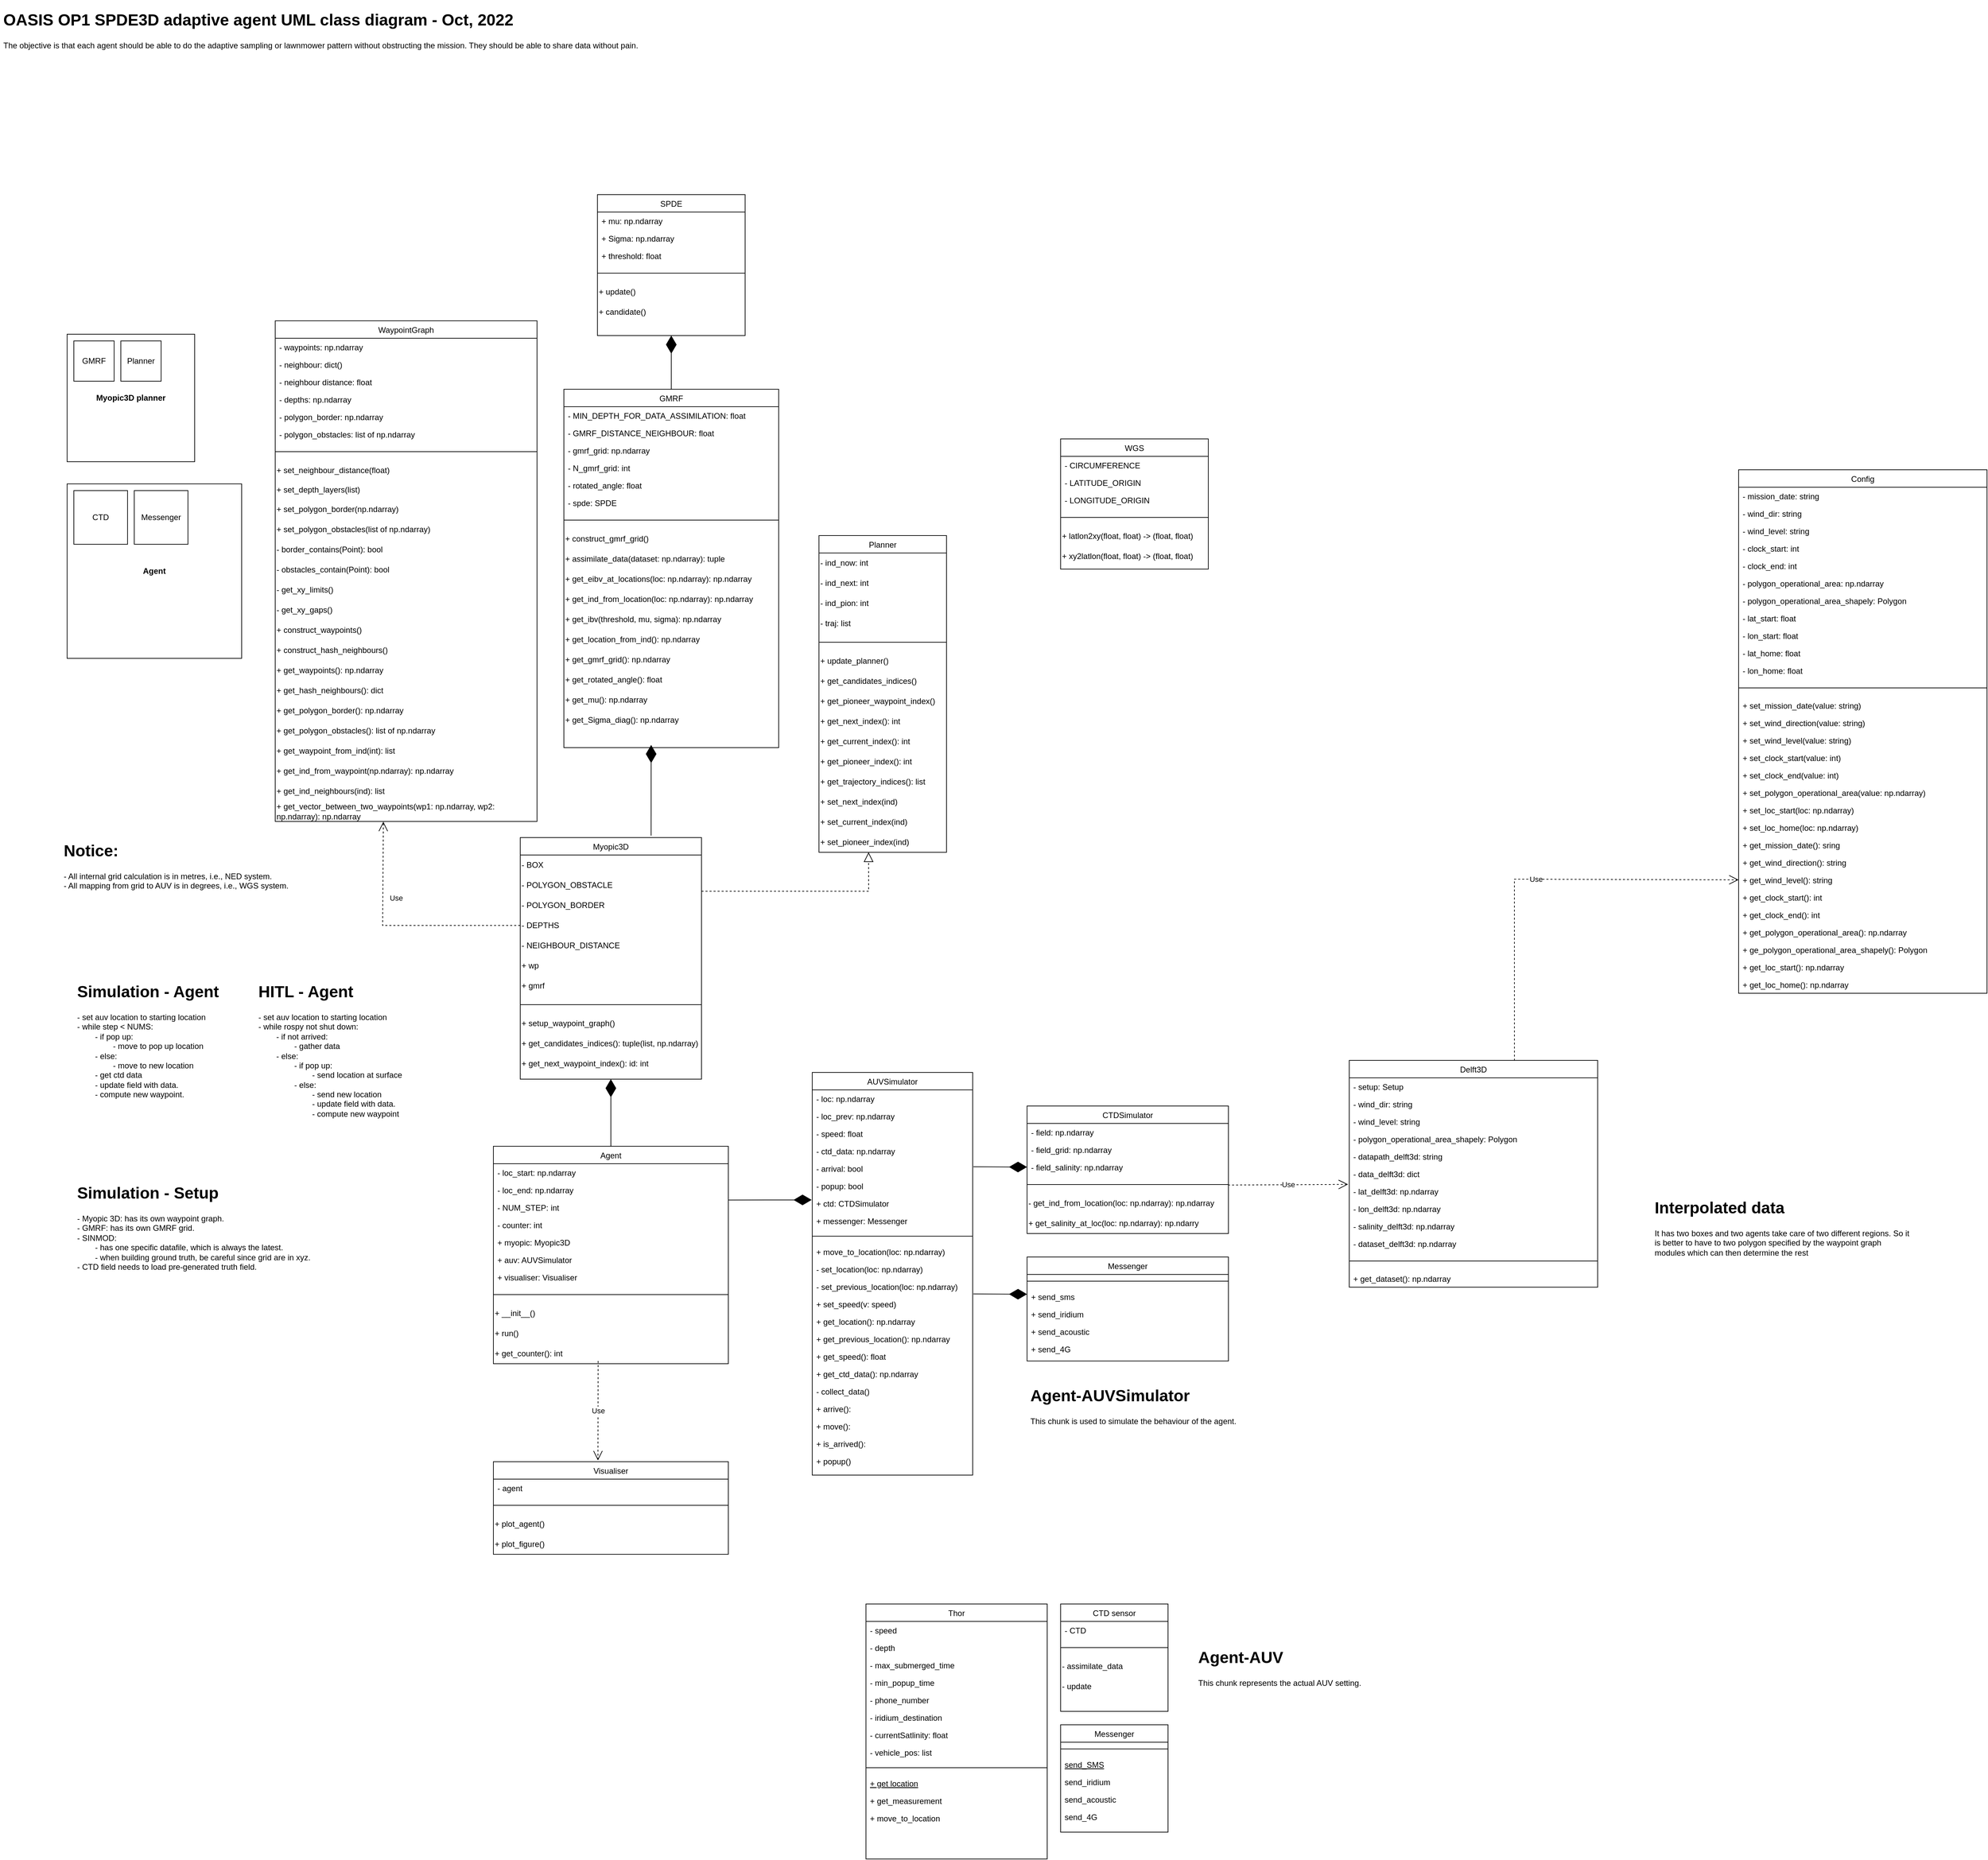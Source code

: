 <mxfile version="20.3.0" type="device"><diagram id="H-wJF83lNPM2h12FPL4d" name="Page-1"><mxGraphModel dx="488" dy="685" grid="1" gridSize="10" guides="1" tooltips="1" connect="1" arrows="1" fold="1" page="1" pageScale="1" pageWidth="4681" pageHeight="3300" math="0" shadow="0"><root><mxCell id="0"/><mxCell id="1" parent="0"/><mxCell id="KE9BPn26jEvFqoi-ZtsX-1" value="Planner" style="swimlane;fontStyle=0;align=center;verticalAlign=top;childLayout=stackLayout;horizontal=1;startSize=26;horizontalStack=0;resizeParent=1;resizeLast=0;collapsible=1;marginBottom=0;rounded=0;shadow=0;strokeWidth=1;" parent="1" vertex="1"><mxGeometry x="1340" y="858" width="190" height="472" as="geometry"><mxRectangle x="130" y="380" width="160" height="26" as="alternateBounds"/></mxGeometry></mxCell><mxCell id="KE9BPn26jEvFqoi-ZtsX-2" value="- ind_now: int" style="text;html=1;strokeColor=none;fillColor=none;align=left;verticalAlign=middle;whiteSpace=wrap;rounded=0;" parent="KE9BPn26jEvFqoi-ZtsX-1" vertex="1"><mxGeometry y="26" width="190" height="30" as="geometry"/></mxCell><mxCell id="KE9BPn26jEvFqoi-ZtsX-3" value="- ind_next: int" style="text;html=1;strokeColor=none;fillColor=none;align=left;verticalAlign=middle;whiteSpace=wrap;rounded=0;" parent="KE9BPn26jEvFqoi-ZtsX-1" vertex="1"><mxGeometry y="56" width="190" height="30" as="geometry"/></mxCell><mxCell id="KE9BPn26jEvFqoi-ZtsX-4" value="- ind_pion: int" style="text;html=1;strokeColor=none;fillColor=none;align=left;verticalAlign=middle;whiteSpace=wrap;rounded=0;" parent="KE9BPn26jEvFqoi-ZtsX-1" vertex="1"><mxGeometry y="86" width="190" height="30" as="geometry"/></mxCell><mxCell id="KE9BPn26jEvFqoi-ZtsX-5" value="- traj: list" style="text;html=1;strokeColor=none;fillColor=none;align=left;verticalAlign=middle;whiteSpace=wrap;rounded=0;" parent="KE9BPn26jEvFqoi-ZtsX-1" vertex="1"><mxGeometry y="116" width="190" height="30" as="geometry"/></mxCell><mxCell id="KE9BPn26jEvFqoi-ZtsX-6" value="" style="line;html=1;strokeWidth=1;align=left;verticalAlign=middle;spacingTop=-1;spacingLeft=3;spacingRight=3;rotatable=0;labelPosition=right;points=[];portConstraint=eastwest;" parent="KE9BPn26jEvFqoi-ZtsX-1" vertex="1"><mxGeometry y="146" width="190" height="26" as="geometry"/></mxCell><mxCell id="KE9BPn26jEvFqoi-ZtsX-7" value="+ update_planner()" style="text;html=1;strokeColor=none;fillColor=none;align=left;verticalAlign=middle;whiteSpace=wrap;rounded=0;" parent="KE9BPn26jEvFqoi-ZtsX-1" vertex="1"><mxGeometry y="172" width="190" height="30" as="geometry"/></mxCell><mxCell id="KE9BPn26jEvFqoi-ZtsX-8" value="+ get_candidates_indices()" style="text;html=1;strokeColor=none;fillColor=none;align=left;verticalAlign=middle;whiteSpace=wrap;rounded=0;" parent="KE9BPn26jEvFqoi-ZtsX-1" vertex="1"><mxGeometry y="202" width="190" height="30" as="geometry"/></mxCell><mxCell id="KE9BPn26jEvFqoi-ZtsX-9" value="+ get_pioneer_waypoint_index()" style="text;html=1;strokeColor=none;fillColor=none;align=left;verticalAlign=middle;whiteSpace=wrap;rounded=0;" parent="KE9BPn26jEvFqoi-ZtsX-1" vertex="1"><mxGeometry y="232" width="190" height="30" as="geometry"/></mxCell><mxCell id="KE9BPn26jEvFqoi-ZtsX-10" value="+ get_next_index(): int" style="text;html=1;strokeColor=none;fillColor=none;align=left;verticalAlign=middle;whiteSpace=wrap;rounded=0;" parent="KE9BPn26jEvFqoi-ZtsX-1" vertex="1"><mxGeometry y="262" width="190" height="30" as="geometry"/></mxCell><mxCell id="KE9BPn26jEvFqoi-ZtsX-11" value="+ get_current_index(): int" style="text;html=1;strokeColor=none;fillColor=none;align=left;verticalAlign=middle;whiteSpace=wrap;rounded=0;" parent="KE9BPn26jEvFqoi-ZtsX-1" vertex="1"><mxGeometry y="292" width="190" height="30" as="geometry"/></mxCell><mxCell id="KE9BPn26jEvFqoi-ZtsX-12" value="+ get_pioneer_index(): int" style="text;html=1;strokeColor=none;fillColor=none;align=left;verticalAlign=middle;whiteSpace=wrap;rounded=0;" parent="KE9BPn26jEvFqoi-ZtsX-1" vertex="1"><mxGeometry y="322" width="190" height="30" as="geometry"/></mxCell><mxCell id="KE9BPn26jEvFqoi-ZtsX-13" value="+ get_trajectory_indices(): list" style="text;html=1;strokeColor=none;fillColor=none;align=left;verticalAlign=middle;whiteSpace=wrap;rounded=0;" parent="KE9BPn26jEvFqoi-ZtsX-1" vertex="1"><mxGeometry y="352" width="190" height="30" as="geometry"/></mxCell><mxCell id="KE9BPn26jEvFqoi-ZtsX-14" value="+ set_next_index(ind)" style="text;html=1;strokeColor=none;fillColor=none;align=left;verticalAlign=middle;whiteSpace=wrap;rounded=0;" parent="KE9BPn26jEvFqoi-ZtsX-1" vertex="1"><mxGeometry y="382" width="190" height="30" as="geometry"/></mxCell><mxCell id="KE9BPn26jEvFqoi-ZtsX-15" value="+ set_current_index(ind)" style="text;html=1;strokeColor=none;fillColor=none;align=left;verticalAlign=middle;whiteSpace=wrap;rounded=0;" parent="KE9BPn26jEvFqoi-ZtsX-1" vertex="1"><mxGeometry y="412" width="190" height="30" as="geometry"/></mxCell><mxCell id="KE9BPn26jEvFqoi-ZtsX-16" value="+ set_pioneer_index(ind)" style="text;html=1;strokeColor=none;fillColor=none;align=left;verticalAlign=middle;whiteSpace=wrap;rounded=0;" parent="KE9BPn26jEvFqoi-ZtsX-1" vertex="1"><mxGeometry y="442" width="190" height="30" as="geometry"/></mxCell><mxCell id="KE9BPn26jEvFqoi-ZtsX-17" value="&lt;h1&gt;OASIS OP1 SPDE3D adaptive agent UML class diagram - Oct, 2022&lt;/h1&gt;&lt;div&gt;The objective is that each agent should be able to do the adaptive sampling or lawnmower pattern without obstructing the mission. They should be able to share data without pain.&amp;nbsp;&lt;/div&gt;" style="text;html=1;strokeColor=none;fillColor=none;spacing=5;spacingTop=-20;whiteSpace=wrap;overflow=hidden;rounded=0;" parent="1" vertex="1"><mxGeometry x="120" y="70" width="1360" height="120" as="geometry"/></mxCell><mxCell id="KE9BPn26jEvFqoi-ZtsX-18" value="WaypointGraph" style="swimlane;fontStyle=0;align=center;verticalAlign=top;childLayout=stackLayout;horizontal=1;startSize=26;horizontalStack=0;resizeParent=1;resizeLast=0;collapsible=1;marginBottom=0;rounded=0;shadow=0;strokeWidth=1;" parent="1" vertex="1"><mxGeometry x="530" y="538" width="390" height="746" as="geometry"><mxRectangle x="130" y="380" width="160" height="26" as="alternateBounds"/></mxGeometry></mxCell><mxCell id="KE9BPn26jEvFqoi-ZtsX-19" value="- waypoints: np.ndarray" style="text;align=left;verticalAlign=top;spacingLeft=4;spacingRight=4;overflow=hidden;rotatable=0;points=[[0,0.5],[1,0.5]];portConstraint=eastwest;rounded=0;shadow=0;html=0;" parent="KE9BPn26jEvFqoi-ZtsX-18" vertex="1"><mxGeometry y="26" width="390" height="26" as="geometry"/></mxCell><mxCell id="KE9BPn26jEvFqoi-ZtsX-20" value="- neighbour: dict()" style="text;align=left;verticalAlign=top;spacingLeft=4;spacingRight=4;overflow=hidden;rotatable=0;points=[[0,0.5],[1,0.5]];portConstraint=eastwest;rounded=0;shadow=0;html=0;" parent="KE9BPn26jEvFqoi-ZtsX-18" vertex="1"><mxGeometry y="52" width="390" height="26" as="geometry"/></mxCell><mxCell id="KE9BPn26jEvFqoi-ZtsX-21" value="- neighbour distance: float" style="text;align=left;verticalAlign=top;spacingLeft=4;spacingRight=4;overflow=hidden;rotatable=0;points=[[0,0.5],[1,0.5]];portConstraint=eastwest;rounded=0;shadow=0;html=0;" parent="KE9BPn26jEvFqoi-ZtsX-18" vertex="1"><mxGeometry y="78" width="390" height="26" as="geometry"/></mxCell><mxCell id="KE9BPn26jEvFqoi-ZtsX-22" value="- depths: np.ndarray" style="text;align=left;verticalAlign=top;spacingLeft=4;spacingRight=4;overflow=hidden;rotatable=0;points=[[0,0.5],[1,0.5]];portConstraint=eastwest;rounded=0;shadow=0;html=0;" parent="KE9BPn26jEvFqoi-ZtsX-18" vertex="1"><mxGeometry y="104" width="390" height="26" as="geometry"/></mxCell><mxCell id="KE9BPn26jEvFqoi-ZtsX-23" value="- polygon_border: np.ndarray" style="text;align=left;verticalAlign=top;spacingLeft=4;spacingRight=4;overflow=hidden;rotatable=0;points=[[0,0.5],[1,0.5]];portConstraint=eastwest;rounded=0;shadow=0;html=0;" parent="KE9BPn26jEvFqoi-ZtsX-18" vertex="1"><mxGeometry y="130" width="390" height="26" as="geometry"/></mxCell><mxCell id="KE9BPn26jEvFqoi-ZtsX-24" value="- polygon_obstacles: list of np.ndarray" style="text;align=left;verticalAlign=top;spacingLeft=4;spacingRight=4;overflow=hidden;rotatable=0;points=[[0,0.5],[1,0.5]];portConstraint=eastwest;rounded=0;shadow=0;html=0;" parent="KE9BPn26jEvFqoi-ZtsX-18" vertex="1"><mxGeometry y="156" width="390" height="26" as="geometry"/></mxCell><mxCell id="KE9BPn26jEvFqoi-ZtsX-25" value="" style="line;html=1;strokeWidth=1;align=left;verticalAlign=middle;spacingTop=-1;spacingLeft=3;spacingRight=3;rotatable=0;labelPosition=right;points=[];portConstraint=eastwest;" parent="KE9BPn26jEvFqoi-ZtsX-18" vertex="1"><mxGeometry y="182" width="390" height="26" as="geometry"/></mxCell><mxCell id="KE9BPn26jEvFqoi-ZtsX-26" value="+ set_neighbour_distance(float)" style="text;html=1;strokeColor=none;fillColor=none;align=left;verticalAlign=middle;whiteSpace=wrap;rounded=0;" parent="KE9BPn26jEvFqoi-ZtsX-18" vertex="1"><mxGeometry y="208" width="390" height="30" as="geometry"/></mxCell><mxCell id="KE9BPn26jEvFqoi-ZtsX-27" value="+ set_depth_layers(list)" style="text;html=1;strokeColor=none;fillColor=none;align=left;verticalAlign=middle;whiteSpace=wrap;rounded=0;" parent="KE9BPn26jEvFqoi-ZtsX-18" vertex="1"><mxGeometry y="238" width="390" height="28" as="geometry"/></mxCell><mxCell id="KE9BPn26jEvFqoi-ZtsX-28" value="+ set_polygon_border(np.ndarray)" style="text;html=1;strokeColor=none;fillColor=none;align=left;verticalAlign=middle;whiteSpace=wrap;rounded=0;" parent="KE9BPn26jEvFqoi-ZtsX-18" vertex="1"><mxGeometry y="266" width="390" height="30" as="geometry"/></mxCell><mxCell id="KE9BPn26jEvFqoi-ZtsX-29" value="+ set_polygon_obstacles(list of np.ndarray)" style="text;html=1;strokeColor=none;fillColor=none;align=left;verticalAlign=middle;whiteSpace=wrap;rounded=0;" parent="KE9BPn26jEvFqoi-ZtsX-18" vertex="1"><mxGeometry y="296" width="390" height="30" as="geometry"/></mxCell><mxCell id="KE9BPn26jEvFqoi-ZtsX-30" value="- border_contains(Point): bool" style="text;html=1;strokeColor=none;fillColor=none;align=left;verticalAlign=middle;whiteSpace=wrap;rounded=0;" parent="KE9BPn26jEvFqoi-ZtsX-18" vertex="1"><mxGeometry y="326" width="390" height="30" as="geometry"/></mxCell><mxCell id="KE9BPn26jEvFqoi-ZtsX-31" value="- obstacles_contain(Point): bool" style="text;html=1;strokeColor=none;fillColor=none;align=left;verticalAlign=middle;whiteSpace=wrap;rounded=0;" parent="KE9BPn26jEvFqoi-ZtsX-18" vertex="1"><mxGeometry y="356" width="390" height="30" as="geometry"/></mxCell><mxCell id="KE9BPn26jEvFqoi-ZtsX-32" value="- get_xy_limits()" style="text;html=1;strokeColor=none;fillColor=none;align=left;verticalAlign=middle;whiteSpace=wrap;rounded=0;" parent="KE9BPn26jEvFqoi-ZtsX-18" vertex="1"><mxGeometry y="386" width="390" height="30" as="geometry"/></mxCell><mxCell id="KE9BPn26jEvFqoi-ZtsX-33" value="- get_xy_gaps()" style="text;html=1;strokeColor=none;fillColor=none;align=left;verticalAlign=middle;whiteSpace=wrap;rounded=0;" parent="KE9BPn26jEvFqoi-ZtsX-18" vertex="1"><mxGeometry y="416" width="390" height="30" as="geometry"/></mxCell><mxCell id="KE9BPn26jEvFqoi-ZtsX-34" value="+ construct_waypoints()" style="text;html=1;strokeColor=none;fillColor=none;align=left;verticalAlign=middle;whiteSpace=wrap;rounded=0;" parent="KE9BPn26jEvFqoi-ZtsX-18" vertex="1"><mxGeometry y="446" width="390" height="30" as="geometry"/></mxCell><mxCell id="KE9BPn26jEvFqoi-ZtsX-35" value="+ construct_hash_neighbours()" style="text;html=1;strokeColor=none;fillColor=none;align=left;verticalAlign=middle;whiteSpace=wrap;rounded=0;" parent="KE9BPn26jEvFqoi-ZtsX-18" vertex="1"><mxGeometry y="476" width="390" height="30" as="geometry"/></mxCell><mxCell id="KE9BPn26jEvFqoi-ZtsX-36" value="+ get_waypoints(): np.ndarray" style="text;html=1;strokeColor=none;fillColor=none;align=left;verticalAlign=middle;whiteSpace=wrap;rounded=0;" parent="KE9BPn26jEvFqoi-ZtsX-18" vertex="1"><mxGeometry y="506" width="390" height="30" as="geometry"/></mxCell><mxCell id="KE9BPn26jEvFqoi-ZtsX-37" value="+ get_hash_neighbours(): dict" style="text;html=1;strokeColor=none;fillColor=none;align=left;verticalAlign=middle;whiteSpace=wrap;rounded=0;" parent="KE9BPn26jEvFqoi-ZtsX-18" vertex="1"><mxGeometry y="536" width="390" height="30" as="geometry"/></mxCell><mxCell id="KE9BPn26jEvFqoi-ZtsX-38" value="+ get_polygon_border(): np.ndarray" style="text;html=1;strokeColor=none;fillColor=none;align=left;verticalAlign=middle;whiteSpace=wrap;rounded=0;" parent="KE9BPn26jEvFqoi-ZtsX-18" vertex="1"><mxGeometry y="566" width="390" height="30" as="geometry"/></mxCell><mxCell id="KE9BPn26jEvFqoi-ZtsX-39" value="+ get_polygon_obstacles(): list of np.ndarray" style="text;html=1;strokeColor=none;fillColor=none;align=left;verticalAlign=middle;whiteSpace=wrap;rounded=0;" parent="KE9BPn26jEvFqoi-ZtsX-18" vertex="1"><mxGeometry y="596" width="390" height="30" as="geometry"/></mxCell><mxCell id="KE9BPn26jEvFqoi-ZtsX-40" value="+ get_waypoint_from_ind(int): list" style="text;html=1;strokeColor=none;fillColor=none;align=left;verticalAlign=middle;whiteSpace=wrap;rounded=0;" parent="KE9BPn26jEvFqoi-ZtsX-18" vertex="1"><mxGeometry y="626" width="390" height="30" as="geometry"/></mxCell><mxCell id="KE9BPn26jEvFqoi-ZtsX-41" value="+ get_ind_from_waypoint(np.ndarray): np.ndarray" style="text;html=1;strokeColor=none;fillColor=none;align=left;verticalAlign=middle;whiteSpace=wrap;rounded=0;" parent="KE9BPn26jEvFqoi-ZtsX-18" vertex="1"><mxGeometry y="656" width="390" height="30" as="geometry"/></mxCell><mxCell id="KE9BPn26jEvFqoi-ZtsX-42" value="+ get_ind_neighbours(ind): list" style="text;html=1;strokeColor=none;fillColor=none;align=left;verticalAlign=middle;whiteSpace=wrap;rounded=0;" parent="KE9BPn26jEvFqoi-ZtsX-18" vertex="1"><mxGeometry y="686" width="390" height="30" as="geometry"/></mxCell><mxCell id="KE9BPn26jEvFqoi-ZtsX-43" value="+ get_vector_between_two_waypoints(wp1: np.ndarray, wp2: np.ndarray): np.ndarray" style="text;html=1;strokeColor=none;fillColor=none;align=left;verticalAlign=middle;whiteSpace=wrap;rounded=0;" parent="KE9BPn26jEvFqoi-ZtsX-18" vertex="1"><mxGeometry y="716" width="390" height="30" as="geometry"/></mxCell><mxCell id="KE9BPn26jEvFqoi-ZtsX-44" value="Myopic3D" style="swimlane;fontStyle=0;align=center;verticalAlign=top;childLayout=stackLayout;horizontal=1;startSize=26;horizontalStack=0;resizeParent=1;resizeLast=0;collapsible=1;marginBottom=0;rounded=0;shadow=0;strokeWidth=1;" parent="1" vertex="1"><mxGeometry x="895" y="1308" width="270" height="360" as="geometry"><mxRectangle x="130" y="380" width="160" height="26" as="alternateBounds"/></mxGeometry></mxCell><mxCell id="KE9BPn26jEvFqoi-ZtsX-45" value="- BOX" style="text;html=1;strokeColor=none;fillColor=none;align=left;verticalAlign=middle;whiteSpace=wrap;rounded=0;" parent="KE9BPn26jEvFqoi-ZtsX-44" vertex="1"><mxGeometry y="26" width="270" height="30" as="geometry"/></mxCell><mxCell id="KE9BPn26jEvFqoi-ZtsX-46" value="- POLYGON_OBSTACLE" style="text;html=1;strokeColor=none;fillColor=none;align=left;verticalAlign=middle;whiteSpace=wrap;rounded=0;" parent="KE9BPn26jEvFqoi-ZtsX-44" vertex="1"><mxGeometry y="56" width="270" height="30" as="geometry"/></mxCell><mxCell id="KE9BPn26jEvFqoi-ZtsX-47" value="- POLYGON_BORDER" style="text;html=1;strokeColor=none;fillColor=none;align=left;verticalAlign=middle;whiteSpace=wrap;rounded=0;" parent="KE9BPn26jEvFqoi-ZtsX-44" vertex="1"><mxGeometry y="86" width="270" height="30" as="geometry"/></mxCell><mxCell id="KE9BPn26jEvFqoi-ZtsX-48" value="- DEPTHS" style="text;html=1;strokeColor=none;fillColor=none;align=left;verticalAlign=middle;whiteSpace=wrap;rounded=0;" parent="KE9BPn26jEvFqoi-ZtsX-44" vertex="1"><mxGeometry y="116" width="270" height="30" as="geometry"/></mxCell><mxCell id="KE9BPn26jEvFqoi-ZtsX-49" value="- NEIGHBOUR_DISTANCE" style="text;html=1;strokeColor=none;fillColor=none;align=left;verticalAlign=middle;whiteSpace=wrap;rounded=0;" parent="KE9BPn26jEvFqoi-ZtsX-44" vertex="1"><mxGeometry y="146" width="270" height="30" as="geometry"/></mxCell><mxCell id="KE9BPn26jEvFqoi-ZtsX-50" value="+ wp" style="text;html=1;strokeColor=none;fillColor=none;align=left;verticalAlign=middle;whiteSpace=wrap;rounded=0;" parent="KE9BPn26jEvFqoi-ZtsX-44" vertex="1"><mxGeometry y="176" width="270" height="30" as="geometry"/></mxCell><mxCell id="KE9BPn26jEvFqoi-ZtsX-51" value="+ gmrf" style="text;html=1;strokeColor=none;fillColor=none;align=left;verticalAlign=middle;whiteSpace=wrap;rounded=0;" parent="KE9BPn26jEvFqoi-ZtsX-44" vertex="1"><mxGeometry y="206" width="270" height="30" as="geometry"/></mxCell><mxCell id="KE9BPn26jEvFqoi-ZtsX-52" value="" style="line;html=1;strokeWidth=1;align=left;verticalAlign=middle;spacingTop=-1;spacingLeft=3;spacingRight=3;rotatable=0;labelPosition=right;points=[];portConstraint=eastwest;" parent="KE9BPn26jEvFqoi-ZtsX-44" vertex="1"><mxGeometry y="236" width="270" height="26" as="geometry"/></mxCell><mxCell id="KE9BPn26jEvFqoi-ZtsX-53" value="+ setup_waypoint_graph()" style="text;html=1;strokeColor=none;fillColor=none;align=left;verticalAlign=middle;whiteSpace=wrap;rounded=0;" parent="KE9BPn26jEvFqoi-ZtsX-44" vertex="1"><mxGeometry y="262" width="270" height="30" as="geometry"/></mxCell><mxCell id="KE9BPn26jEvFqoi-ZtsX-54" value="+ get_candidates_indices(): tuple(list, np.ndarray)" style="text;html=1;strokeColor=none;fillColor=none;align=left;verticalAlign=middle;whiteSpace=wrap;rounded=0;" parent="KE9BPn26jEvFqoi-ZtsX-44" vertex="1"><mxGeometry y="292" width="270" height="30" as="geometry"/></mxCell><mxCell id="KE9BPn26jEvFqoi-ZtsX-55" value="+ get_next_waypoint_index(): id: int" style="text;html=1;strokeColor=none;fillColor=none;align=left;verticalAlign=middle;whiteSpace=wrap;rounded=0;" parent="KE9BPn26jEvFqoi-ZtsX-44" vertex="1"><mxGeometry y="322" width="270" height="30" as="geometry"/></mxCell><mxCell id="KE9BPn26jEvFqoi-ZtsX-56" value="Use" style="endArrow=open;endSize=12;dashed=1;html=1;rounded=0;exitX=0;exitY=0.5;exitDx=0;exitDy=0;entryX=0.413;entryY=1.013;entryDx=0;entryDy=0;entryPerimeter=0;" parent="1" source="KE9BPn26jEvFqoi-ZtsX-48" target="KE9BPn26jEvFqoi-ZtsX-43" edge="1"><mxGeometry x="0.371" y="-20" width="160" relative="1" as="geometry"><mxPoint x="690" y="1388" as="sourcePoint"/><mxPoint x="850" y="1388" as="targetPoint"/><Array as="points"><mxPoint x="690" y="1439"/></Array><mxPoint as="offset"/></mxGeometry></mxCell><mxCell id="KE9BPn26jEvFqoi-ZtsX-57" value="SPDE" style="swimlane;fontStyle=0;align=center;verticalAlign=top;childLayout=stackLayout;horizontal=1;startSize=26;horizontalStack=0;resizeParent=1;resizeLast=0;collapsible=1;marginBottom=0;rounded=0;shadow=0;strokeWidth=1;" parent="1" vertex="1"><mxGeometry x="1010" y="350" width="220" height="210" as="geometry"><mxRectangle x="130" y="380" width="160" height="26" as="alternateBounds"/></mxGeometry></mxCell><mxCell id="KE9BPn26jEvFqoi-ZtsX-58" value="+ mu: np.ndarray" style="text;align=left;verticalAlign=top;spacingLeft=4;spacingRight=4;overflow=hidden;rotatable=0;points=[[0,0.5],[1,0.5]];portConstraint=eastwest;rounded=0;shadow=0;html=0;" parent="KE9BPn26jEvFqoi-ZtsX-57" vertex="1"><mxGeometry y="26" width="220" height="26" as="geometry"/></mxCell><mxCell id="KE9BPn26jEvFqoi-ZtsX-59" value="+ Sigma: np.ndarray" style="text;align=left;verticalAlign=top;spacingLeft=4;spacingRight=4;overflow=hidden;rotatable=0;points=[[0,0.5],[1,0.5]];portConstraint=eastwest;rounded=0;shadow=0;html=0;" parent="KE9BPn26jEvFqoi-ZtsX-57" vertex="1"><mxGeometry y="52" width="220" height="26" as="geometry"/></mxCell><mxCell id="KE9BPn26jEvFqoi-ZtsX-60" value="+ threshold: float" style="text;align=left;verticalAlign=top;spacingLeft=4;spacingRight=4;overflow=hidden;rotatable=0;points=[[0,0.5],[1,0.5]];portConstraint=eastwest;rounded=0;shadow=0;html=0;" parent="KE9BPn26jEvFqoi-ZtsX-57" vertex="1"><mxGeometry y="78" width="220" height="26" as="geometry"/></mxCell><mxCell id="KE9BPn26jEvFqoi-ZtsX-61" value="" style="line;html=1;strokeWidth=1;align=left;verticalAlign=middle;spacingTop=-1;spacingLeft=3;spacingRight=3;rotatable=0;labelPosition=right;points=[];portConstraint=eastwest;" parent="KE9BPn26jEvFqoi-ZtsX-57" vertex="1"><mxGeometry y="104" width="220" height="26" as="geometry"/></mxCell><mxCell id="KE9BPn26jEvFqoi-ZtsX-62" value="+ update()" style="text;html=1;strokeColor=none;fillColor=none;align=left;verticalAlign=middle;whiteSpace=wrap;rounded=0;" parent="KE9BPn26jEvFqoi-ZtsX-57" vertex="1"><mxGeometry y="130" width="220" height="30" as="geometry"/></mxCell><mxCell id="KE9BPn26jEvFqoi-ZtsX-63" value="+ candidate()" style="text;html=1;strokeColor=none;fillColor=none;align=left;verticalAlign=middle;whiteSpace=wrap;rounded=0;" parent="KE9BPn26jEvFqoi-ZtsX-57" vertex="1"><mxGeometry y="160" width="220" height="30" as="geometry"/></mxCell><mxCell id="KE9BPn26jEvFqoi-ZtsX-64" value="GMRF" style="swimlane;fontStyle=0;align=center;verticalAlign=top;childLayout=stackLayout;horizontal=1;startSize=26;horizontalStack=0;resizeParent=1;resizeLast=0;collapsible=1;marginBottom=0;rounded=0;shadow=0;strokeWidth=1;" parent="1" vertex="1"><mxGeometry x="960" y="640" width="320" height="534" as="geometry"><mxRectangle x="130" y="380" width="160" height="26" as="alternateBounds"/></mxGeometry></mxCell><mxCell id="KE9BPn26jEvFqoi-ZtsX-65" value="- MIN_DEPTH_FOR_DATA_ASSIMILATION: float" style="text;align=left;verticalAlign=top;spacingLeft=4;spacingRight=4;overflow=hidden;rotatable=0;points=[[0,0.5],[1,0.5]];portConstraint=eastwest;rounded=0;shadow=0;html=0;" parent="KE9BPn26jEvFqoi-ZtsX-64" vertex="1"><mxGeometry y="26" width="320" height="26" as="geometry"/></mxCell><mxCell id="KE9BPn26jEvFqoi-ZtsX-66" value="- GMRF_DISTANCE_NEIGHBOUR: float" style="text;align=left;verticalAlign=top;spacingLeft=4;spacingRight=4;overflow=hidden;rotatable=0;points=[[0,0.5],[1,0.5]];portConstraint=eastwest;rounded=0;shadow=0;html=0;" parent="KE9BPn26jEvFqoi-ZtsX-64" vertex="1"><mxGeometry y="52" width="320" height="26" as="geometry"/></mxCell><mxCell id="KE9BPn26jEvFqoi-ZtsX-67" value="- gmrf_grid: np.ndarray" style="text;align=left;verticalAlign=top;spacingLeft=4;spacingRight=4;overflow=hidden;rotatable=0;points=[[0,0.5],[1,0.5]];portConstraint=eastwest;rounded=0;shadow=0;html=0;" parent="KE9BPn26jEvFqoi-ZtsX-64" vertex="1"><mxGeometry y="78" width="320" height="26" as="geometry"/></mxCell><mxCell id="KE9BPn26jEvFqoi-ZtsX-68" value="- N_gmrf_grid: int" style="text;align=left;verticalAlign=top;spacingLeft=4;spacingRight=4;overflow=hidden;rotatable=0;points=[[0,0.5],[1,0.5]];portConstraint=eastwest;rounded=0;shadow=0;html=0;" parent="KE9BPn26jEvFqoi-ZtsX-64" vertex="1"><mxGeometry y="104" width="320" height="26" as="geometry"/></mxCell><mxCell id="KE9BPn26jEvFqoi-ZtsX-69" value="- rotated_angle: float" style="text;align=left;verticalAlign=top;spacingLeft=4;spacingRight=4;overflow=hidden;rotatable=0;points=[[0,0.5],[1,0.5]];portConstraint=eastwest;rounded=0;shadow=0;html=0;" parent="KE9BPn26jEvFqoi-ZtsX-64" vertex="1"><mxGeometry y="130" width="320" height="26" as="geometry"/></mxCell><mxCell id="KE9BPn26jEvFqoi-ZtsX-70" value="- spde: SPDE" style="text;align=left;verticalAlign=top;spacingLeft=4;spacingRight=4;overflow=hidden;rotatable=0;points=[[0,0.5],[1,0.5]];portConstraint=eastwest;rounded=0;shadow=0;html=0;" parent="KE9BPn26jEvFqoi-ZtsX-64" vertex="1"><mxGeometry y="156" width="320" height="26" as="geometry"/></mxCell><mxCell id="KE9BPn26jEvFqoi-ZtsX-71" value="" style="line;html=1;strokeWidth=1;align=left;verticalAlign=middle;spacingTop=-1;spacingLeft=3;spacingRight=3;rotatable=0;labelPosition=right;points=[];portConstraint=eastwest;" parent="KE9BPn26jEvFqoi-ZtsX-64" vertex="1"><mxGeometry y="182" width="320" height="26" as="geometry"/></mxCell><mxCell id="KE9BPn26jEvFqoi-ZtsX-72" value="+ construct_gmrf_grid()" style="text;html=1;strokeColor=none;fillColor=none;align=left;verticalAlign=middle;whiteSpace=wrap;rounded=0;" parent="KE9BPn26jEvFqoi-ZtsX-64" vertex="1"><mxGeometry y="208" width="320" height="30" as="geometry"/></mxCell><mxCell id="KE9BPn26jEvFqoi-ZtsX-73" value="+ assimilate_data(dataset: np.ndarray): tuple" style="text;html=1;strokeColor=none;fillColor=none;align=left;verticalAlign=middle;whiteSpace=wrap;rounded=0;" parent="KE9BPn26jEvFqoi-ZtsX-64" vertex="1"><mxGeometry y="238" width="320" height="30" as="geometry"/></mxCell><mxCell id="KE9BPn26jEvFqoi-ZtsX-74" value="+ get_eibv_at_locations(loc: np.ndarray): np.ndarray" style="text;html=1;strokeColor=none;fillColor=none;align=left;verticalAlign=middle;whiteSpace=wrap;rounded=0;" parent="KE9BPn26jEvFqoi-ZtsX-64" vertex="1"><mxGeometry y="268" width="320" height="30" as="geometry"/></mxCell><mxCell id="KE9BPn26jEvFqoi-ZtsX-75" value="+ get_ind_from_location(loc: np.ndarray): np.ndarray" style="text;html=1;strokeColor=none;fillColor=none;align=left;verticalAlign=middle;whiteSpace=wrap;rounded=0;" parent="KE9BPn26jEvFqoi-ZtsX-64" vertex="1"><mxGeometry y="298" width="320" height="30" as="geometry"/></mxCell><mxCell id="KE9BPn26jEvFqoi-ZtsX-76" value="+ get_ibv(threshold, mu, sigma): np.ndarray" style="text;html=1;strokeColor=none;fillColor=none;align=left;verticalAlign=middle;whiteSpace=wrap;rounded=0;" parent="KE9BPn26jEvFqoi-ZtsX-64" vertex="1"><mxGeometry y="328" width="320" height="30" as="geometry"/></mxCell><mxCell id="KE9BPn26jEvFqoi-ZtsX-77" value="+ get_location_from_ind(): np.ndarray" style="text;html=1;strokeColor=none;fillColor=none;align=left;verticalAlign=middle;whiteSpace=wrap;rounded=0;" parent="KE9BPn26jEvFqoi-ZtsX-64" vertex="1"><mxGeometry y="358" width="320" height="30" as="geometry"/></mxCell><mxCell id="KE9BPn26jEvFqoi-ZtsX-78" value="+ get_gmrf_grid(): np.ndarray" style="text;html=1;strokeColor=none;fillColor=none;align=left;verticalAlign=middle;whiteSpace=wrap;rounded=0;" parent="KE9BPn26jEvFqoi-ZtsX-64" vertex="1"><mxGeometry y="388" width="320" height="30" as="geometry"/></mxCell><mxCell id="KE9BPn26jEvFqoi-ZtsX-79" value="+ get_rotated_angle(): float" style="text;html=1;strokeColor=none;fillColor=none;align=left;verticalAlign=middle;whiteSpace=wrap;rounded=0;" parent="KE9BPn26jEvFqoi-ZtsX-64" vertex="1"><mxGeometry y="418" width="320" height="30" as="geometry"/></mxCell><mxCell id="KE9BPn26jEvFqoi-ZtsX-80" value="+ get_mu(): np.ndarray" style="text;html=1;strokeColor=none;fillColor=none;align=left;verticalAlign=middle;whiteSpace=wrap;rounded=0;" parent="KE9BPn26jEvFqoi-ZtsX-64" vertex="1"><mxGeometry y="448" width="320" height="30" as="geometry"/></mxCell><mxCell id="KE9BPn26jEvFqoi-ZtsX-81" value="+ get_Sigma_diag(): np.ndarray" style="text;html=1;strokeColor=none;fillColor=none;align=left;verticalAlign=middle;whiteSpace=wrap;rounded=0;" parent="KE9BPn26jEvFqoi-ZtsX-64" vertex="1"><mxGeometry y="478" width="320" height="30" as="geometry"/></mxCell><mxCell id="KE9BPn26jEvFqoi-ZtsX-82" value="" style="endArrow=diamondThin;endFill=1;endSize=24;html=1;rounded=0;exitX=0.5;exitY=0;exitDx=0;exitDy=0;entryX=0.5;entryY=1;entryDx=0;entryDy=0;" parent="1" source="KE9BPn26jEvFqoi-ZtsX-64" target="KE9BPn26jEvFqoi-ZtsX-57" edge="1"><mxGeometry width="160" relative="1" as="geometry"><mxPoint x="959" y="730" as="sourcePoint"/><mxPoint x="1119" y="710" as="targetPoint"/></mxGeometry></mxCell><mxCell id="KE9BPn26jEvFqoi-ZtsX-83" value="WGS" style="swimlane;fontStyle=0;align=center;verticalAlign=top;childLayout=stackLayout;horizontal=1;startSize=26;horizontalStack=0;resizeParent=1;resizeLast=0;collapsible=1;marginBottom=0;rounded=0;shadow=0;strokeWidth=1;" parent="1" vertex="1"><mxGeometry x="1700" y="714" width="220" height="194" as="geometry"><mxRectangle x="130" y="380" width="160" height="26" as="alternateBounds"/></mxGeometry></mxCell><mxCell id="KE9BPn26jEvFqoi-ZtsX-84" value="- CIRCUMFERENCE" style="text;align=left;verticalAlign=top;spacingLeft=4;spacingRight=4;overflow=hidden;rotatable=0;points=[[0,0.5],[1,0.5]];portConstraint=eastwest;rounded=0;shadow=0;html=0;" parent="KE9BPn26jEvFqoi-ZtsX-83" vertex="1"><mxGeometry y="26" width="220" height="26" as="geometry"/></mxCell><mxCell id="KE9BPn26jEvFqoi-ZtsX-85" value="- LATITUDE_ORIGIN" style="text;align=left;verticalAlign=top;spacingLeft=4;spacingRight=4;overflow=hidden;rotatable=0;points=[[0,0.5],[1,0.5]];portConstraint=eastwest;rounded=0;shadow=0;html=0;" parent="KE9BPn26jEvFqoi-ZtsX-83" vertex="1"><mxGeometry y="52" width="220" height="26" as="geometry"/></mxCell><mxCell id="KE9BPn26jEvFqoi-ZtsX-86" value="- LONGITUDE_ORIGIN" style="text;align=left;verticalAlign=top;spacingLeft=4;spacingRight=4;overflow=hidden;rotatable=0;points=[[0,0.5],[1,0.5]];portConstraint=eastwest;rounded=0;shadow=0;html=0;" parent="KE9BPn26jEvFqoi-ZtsX-83" vertex="1"><mxGeometry y="78" width="220" height="26" as="geometry"/></mxCell><mxCell id="KE9BPn26jEvFqoi-ZtsX-87" value="" style="line;html=1;strokeWidth=1;align=left;verticalAlign=middle;spacingTop=-1;spacingLeft=3;spacingRight=3;rotatable=0;labelPosition=right;points=[];portConstraint=eastwest;" parent="KE9BPn26jEvFqoi-ZtsX-83" vertex="1"><mxGeometry y="104" width="220" height="26" as="geometry"/></mxCell><mxCell id="KE9BPn26jEvFqoi-ZtsX-88" value="+ latlon2xy(float, float) -&amp;gt; (float, float)" style="text;html=1;strokeColor=none;fillColor=none;align=left;verticalAlign=middle;whiteSpace=wrap;rounded=0;" parent="KE9BPn26jEvFqoi-ZtsX-83" vertex="1"><mxGeometry y="130" width="220" height="30" as="geometry"/></mxCell><mxCell id="KE9BPn26jEvFqoi-ZtsX-89" value="+ xy2latlon(float, float) -&amp;gt; (float, float)" style="text;html=1;strokeColor=none;fillColor=none;align=left;verticalAlign=middle;whiteSpace=wrap;rounded=0;" parent="KE9BPn26jEvFqoi-ZtsX-83" vertex="1"><mxGeometry y="160" width="220" height="30" as="geometry"/></mxCell><mxCell id="KE9BPn26jEvFqoi-ZtsX-90" value="Agent" style="swimlane;fontStyle=0;align=center;verticalAlign=top;childLayout=stackLayout;horizontal=1;startSize=26;horizontalStack=0;resizeParent=1;resizeLast=0;collapsible=1;marginBottom=0;rounded=0;shadow=0;strokeWidth=1;" parent="1" vertex="1"><mxGeometry x="855" y="1768" width="350" height="324" as="geometry"><mxRectangle x="130" y="380" width="160" height="26" as="alternateBounds"/></mxGeometry></mxCell><mxCell id="KE9BPn26jEvFqoi-ZtsX-91" value="- loc_start: np.ndarray" style="text;align=left;verticalAlign=top;spacingLeft=4;spacingRight=4;overflow=hidden;rotatable=0;points=[[0,0.5],[1,0.5]];portConstraint=eastwest;" parent="KE9BPn26jEvFqoi-ZtsX-90" vertex="1"><mxGeometry y="26" width="350" height="26" as="geometry"/></mxCell><mxCell id="KE9BPn26jEvFqoi-ZtsX-92" value="- loc_end: np.ndarray" style="text;align=left;verticalAlign=top;spacingLeft=4;spacingRight=4;overflow=hidden;rotatable=0;points=[[0,0.5],[1,0.5]];portConstraint=eastwest;rounded=0;shadow=0;html=0;" parent="KE9BPn26jEvFqoi-ZtsX-90" vertex="1"><mxGeometry y="52" width="350" height="26" as="geometry"/></mxCell><mxCell id="KE9BPn26jEvFqoi-ZtsX-93" value="- NUM_STEP: int" style="text;align=left;verticalAlign=top;spacingLeft=4;spacingRight=4;overflow=hidden;rotatable=0;points=[[0,0.5],[1,0.5]];portConstraint=eastwest;rounded=0;shadow=0;html=0;" parent="KE9BPn26jEvFqoi-ZtsX-90" vertex="1"><mxGeometry y="78" width="350" height="26" as="geometry"/></mxCell><mxCell id="KE9BPn26jEvFqoi-ZtsX-94" value="- counter: int" style="text;align=left;verticalAlign=top;spacingLeft=4;spacingRight=4;overflow=hidden;rotatable=0;points=[[0,0.5],[1,0.5]];portConstraint=eastwest;rounded=0;shadow=0;html=0;" parent="KE9BPn26jEvFqoi-ZtsX-90" vertex="1"><mxGeometry y="104" width="350" height="26" as="geometry"/></mxCell><mxCell id="KE9BPn26jEvFqoi-ZtsX-95" value="+ myopic: Myopic3D" style="text;align=left;verticalAlign=top;spacingLeft=4;spacingRight=4;overflow=hidden;rotatable=0;points=[[0,0.5],[1,0.5]];portConstraint=eastwest;rounded=0;shadow=0;html=0;" parent="KE9BPn26jEvFqoi-ZtsX-90" vertex="1"><mxGeometry y="130" width="350" height="26" as="geometry"/></mxCell><mxCell id="KE9BPn26jEvFqoi-ZtsX-96" value="+ auv: AUVSimulator" style="text;align=left;verticalAlign=top;spacingLeft=4;spacingRight=4;overflow=hidden;rotatable=0;points=[[0,0.5],[1,0.5]];portConstraint=eastwest;rounded=0;shadow=0;html=0;" parent="KE9BPn26jEvFqoi-ZtsX-90" vertex="1"><mxGeometry y="156" width="350" height="26" as="geometry"/></mxCell><mxCell id="KE9BPn26jEvFqoi-ZtsX-97" value="+ visualiser: Visualiser" style="text;align=left;verticalAlign=top;spacingLeft=4;spacingRight=4;overflow=hidden;rotatable=0;points=[[0,0.5],[1,0.5]];portConstraint=eastwest;rounded=0;shadow=0;html=0;" parent="KE9BPn26jEvFqoi-ZtsX-90" vertex="1"><mxGeometry y="182" width="350" height="26" as="geometry"/></mxCell><mxCell id="KE9BPn26jEvFqoi-ZtsX-98" value="" style="line;html=1;strokeWidth=1;align=left;verticalAlign=middle;spacingTop=-1;spacingLeft=3;spacingRight=3;rotatable=0;labelPosition=right;points=[];portConstraint=eastwest;" parent="KE9BPn26jEvFqoi-ZtsX-90" vertex="1"><mxGeometry y="208" width="350" height="26" as="geometry"/></mxCell><mxCell id="KE9BPn26jEvFqoi-ZtsX-99" value="+ __init__()" style="text;html=1;strokeColor=none;fillColor=none;align=left;verticalAlign=middle;whiteSpace=wrap;rounded=0;" parent="KE9BPn26jEvFqoi-ZtsX-90" vertex="1"><mxGeometry y="234" width="350" height="30" as="geometry"/></mxCell><mxCell id="KE9BPn26jEvFqoi-ZtsX-100" value="+ run()" style="text;html=1;strokeColor=none;fillColor=none;align=left;verticalAlign=middle;whiteSpace=wrap;rounded=0;" parent="KE9BPn26jEvFqoi-ZtsX-90" vertex="1"><mxGeometry y="264" width="350" height="30" as="geometry"/></mxCell><mxCell id="KE9BPn26jEvFqoi-ZtsX-101" value="+ get_counter(): int" style="text;html=1;strokeColor=none;fillColor=none;align=left;verticalAlign=middle;whiteSpace=wrap;rounded=0;" parent="KE9BPn26jEvFqoi-ZtsX-90" vertex="1"><mxGeometry y="294" width="350" height="30" as="geometry"/></mxCell><mxCell id="KE9BPn26jEvFqoi-ZtsX-102" value="Thor" style="swimlane;fontStyle=0;align=center;verticalAlign=top;childLayout=stackLayout;horizontal=1;startSize=26;horizontalStack=0;resizeParent=1;resizeLast=0;collapsible=1;marginBottom=0;rounded=0;shadow=0;strokeWidth=1;" parent="1" vertex="1"><mxGeometry x="1410" y="2450" width="270" height="380" as="geometry"><mxRectangle x="130" y="380" width="160" height="26" as="alternateBounds"/></mxGeometry></mxCell><mxCell id="KE9BPn26jEvFqoi-ZtsX-103" value="- speed" style="text;align=left;verticalAlign=top;spacingLeft=4;spacingRight=4;overflow=hidden;rotatable=0;points=[[0,0.5],[1,0.5]];portConstraint=eastwest;" parent="KE9BPn26jEvFqoi-ZtsX-102" vertex="1"><mxGeometry y="26" width="270" height="26" as="geometry"/></mxCell><mxCell id="KE9BPn26jEvFqoi-ZtsX-104" value="- depth" style="text;align=left;verticalAlign=top;spacingLeft=4;spacingRight=4;overflow=hidden;rotatable=0;points=[[0,0.5],[1,0.5]];portConstraint=eastwest;" parent="KE9BPn26jEvFqoi-ZtsX-102" vertex="1"><mxGeometry y="52" width="270" height="26" as="geometry"/></mxCell><mxCell id="KE9BPn26jEvFqoi-ZtsX-105" value="- max_submerged_time" style="text;align=left;verticalAlign=top;spacingLeft=4;spacingRight=4;overflow=hidden;rotatable=0;points=[[0,0.5],[1,0.5]];portConstraint=eastwest;" parent="KE9BPn26jEvFqoi-ZtsX-102" vertex="1"><mxGeometry y="78" width="270" height="26" as="geometry"/></mxCell><mxCell id="KE9BPn26jEvFqoi-ZtsX-106" value="- min_popup_time" style="text;align=left;verticalAlign=top;spacingLeft=4;spacingRight=4;overflow=hidden;rotatable=0;points=[[0,0.5],[1,0.5]];portConstraint=eastwest;" parent="KE9BPn26jEvFqoi-ZtsX-102" vertex="1"><mxGeometry y="104" width="270" height="26" as="geometry"/></mxCell><mxCell id="KE9BPn26jEvFqoi-ZtsX-107" value="- phone_number" style="text;align=left;verticalAlign=top;spacingLeft=4;spacingRight=4;overflow=hidden;rotatable=0;points=[[0,0.5],[1,0.5]];portConstraint=eastwest;" parent="KE9BPn26jEvFqoi-ZtsX-102" vertex="1"><mxGeometry y="130" width="270" height="26" as="geometry"/></mxCell><mxCell id="KE9BPn26jEvFqoi-ZtsX-108" value="- iridium_destination" style="text;align=left;verticalAlign=top;spacingLeft=4;spacingRight=4;overflow=hidden;rotatable=0;points=[[0,0.5],[1,0.5]];portConstraint=eastwest;" parent="KE9BPn26jEvFqoi-ZtsX-102" vertex="1"><mxGeometry y="156" width="270" height="26" as="geometry"/></mxCell><mxCell id="KE9BPn26jEvFqoi-ZtsX-109" value="- currentSatlinity: float" style="text;align=left;verticalAlign=top;spacingLeft=4;spacingRight=4;overflow=hidden;rotatable=0;points=[[0,0.5],[1,0.5]];portConstraint=eastwest;" parent="KE9BPn26jEvFqoi-ZtsX-102" vertex="1"><mxGeometry y="182" width="270" height="26" as="geometry"/></mxCell><mxCell id="KE9BPn26jEvFqoi-ZtsX-110" value="- vehicle_pos: list" style="text;align=left;verticalAlign=top;spacingLeft=4;spacingRight=4;overflow=hidden;rotatable=0;points=[[0,0.5],[1,0.5]];portConstraint=eastwest;" parent="KE9BPn26jEvFqoi-ZtsX-102" vertex="1"><mxGeometry y="208" width="270" height="26" as="geometry"/></mxCell><mxCell id="KE9BPn26jEvFqoi-ZtsX-111" value="" style="line;html=1;strokeWidth=1;align=left;verticalAlign=middle;spacingTop=-1;spacingLeft=3;spacingRight=3;rotatable=0;labelPosition=right;points=[];portConstraint=eastwest;" parent="KE9BPn26jEvFqoi-ZtsX-102" vertex="1"><mxGeometry y="234" width="270" height="20" as="geometry"/></mxCell><mxCell id="KE9BPn26jEvFqoi-ZtsX-112" value="+ get location" style="text;align=left;verticalAlign=top;spacingLeft=4;spacingRight=4;overflow=hidden;rotatable=0;points=[[0,0.5],[1,0.5]];portConstraint=eastwest;fontStyle=4" parent="KE9BPn26jEvFqoi-ZtsX-102" vertex="1"><mxGeometry y="254" width="270" height="26" as="geometry"/></mxCell><mxCell id="KE9BPn26jEvFqoi-ZtsX-113" value="+ get_measurement" style="text;align=left;verticalAlign=top;spacingLeft=4;spacingRight=4;overflow=hidden;rotatable=0;points=[[0,0.5],[1,0.5]];portConstraint=eastwest;" parent="KE9BPn26jEvFqoi-ZtsX-102" vertex="1"><mxGeometry y="280" width="270" height="26" as="geometry"/></mxCell><mxCell id="KE9BPn26jEvFqoi-ZtsX-114" value="+ move_to_location" style="text;align=left;verticalAlign=top;spacingLeft=4;spacingRight=4;overflow=hidden;rotatable=0;points=[[0,0.5],[1,0.5]];portConstraint=eastwest;" parent="KE9BPn26jEvFqoi-ZtsX-102" vertex="1"><mxGeometry y="306" width="270" height="26" as="geometry"/></mxCell><mxCell id="KE9BPn26jEvFqoi-ZtsX-115" value="AUVSimulator" style="swimlane;fontStyle=0;align=center;verticalAlign=top;childLayout=stackLayout;horizontal=1;startSize=26;horizontalStack=0;resizeParent=1;resizeLast=0;collapsible=1;marginBottom=0;rounded=0;shadow=0;strokeWidth=1;" parent="1" vertex="1"><mxGeometry x="1330" y="1658" width="239" height="600" as="geometry"><mxRectangle x="130" y="380" width="160" height="26" as="alternateBounds"/></mxGeometry></mxCell><mxCell id="KE9BPn26jEvFqoi-ZtsX-116" value="- loc: np.ndarray" style="text;align=left;verticalAlign=top;spacingLeft=4;spacingRight=4;overflow=hidden;rotatable=0;points=[[0,0.5],[1,0.5]];portConstraint=eastwest;" parent="KE9BPn26jEvFqoi-ZtsX-115" vertex="1"><mxGeometry y="26" width="239" height="26" as="geometry"/></mxCell><mxCell id="KE9BPn26jEvFqoi-ZtsX-117" value="- loc_prev: np.ndarray" style="text;align=left;verticalAlign=top;spacingLeft=4;spacingRight=4;overflow=hidden;rotatable=0;points=[[0,0.5],[1,0.5]];portConstraint=eastwest;" parent="KE9BPn26jEvFqoi-ZtsX-115" vertex="1"><mxGeometry y="52" width="239" height="26" as="geometry"/></mxCell><mxCell id="KE9BPn26jEvFqoi-ZtsX-118" value="- speed: float" style="text;align=left;verticalAlign=top;spacingLeft=4;spacingRight=4;overflow=hidden;rotatable=0;points=[[0,0.5],[1,0.5]];portConstraint=eastwest;" parent="KE9BPn26jEvFqoi-ZtsX-115" vertex="1"><mxGeometry y="78" width="239" height="26" as="geometry"/></mxCell><mxCell id="KE9BPn26jEvFqoi-ZtsX-119" value="- ctd_data: np.ndarray" style="text;align=left;verticalAlign=top;spacingLeft=4;spacingRight=4;overflow=hidden;rotatable=0;points=[[0,0.5],[1,0.5]];portConstraint=eastwest;" parent="KE9BPn26jEvFqoi-ZtsX-115" vertex="1"><mxGeometry y="104" width="239" height="26" as="geometry"/></mxCell><mxCell id="KE9BPn26jEvFqoi-ZtsX-120" value="- arrival: bool" style="text;align=left;verticalAlign=top;spacingLeft=4;spacingRight=4;overflow=hidden;rotatable=0;points=[[0,0.5],[1,0.5]];portConstraint=eastwest;" parent="KE9BPn26jEvFqoi-ZtsX-115" vertex="1"><mxGeometry y="130" width="239" height="26" as="geometry"/></mxCell><mxCell id="KE9BPn26jEvFqoi-ZtsX-121" value="- popup: bool" style="text;align=left;verticalAlign=top;spacingLeft=4;spacingRight=4;overflow=hidden;rotatable=0;points=[[0,0.5],[1,0.5]];portConstraint=eastwest;" parent="KE9BPn26jEvFqoi-ZtsX-115" vertex="1"><mxGeometry y="156" width="239" height="26" as="geometry"/></mxCell><mxCell id="KE9BPn26jEvFqoi-ZtsX-122" value="+ ctd: CTDSimulator" style="text;align=left;verticalAlign=top;spacingLeft=4;spacingRight=4;overflow=hidden;rotatable=0;points=[[0,0.5],[1,0.5]];portConstraint=eastwest;" parent="KE9BPn26jEvFqoi-ZtsX-115" vertex="1"><mxGeometry y="182" width="239" height="26" as="geometry"/></mxCell><mxCell id="KE9BPn26jEvFqoi-ZtsX-123" value="+ messenger: Messenger" style="text;align=left;verticalAlign=top;spacingLeft=4;spacingRight=4;overflow=hidden;rotatable=0;points=[[0,0.5],[1,0.5]];portConstraint=eastwest;" parent="KE9BPn26jEvFqoi-ZtsX-115" vertex="1"><mxGeometry y="208" width="239" height="26" as="geometry"/></mxCell><mxCell id="KE9BPn26jEvFqoi-ZtsX-124" value="" style="line;html=1;strokeWidth=1;align=left;verticalAlign=middle;spacingTop=-1;spacingLeft=3;spacingRight=3;rotatable=0;labelPosition=right;points=[];portConstraint=eastwest;" parent="KE9BPn26jEvFqoi-ZtsX-115" vertex="1"><mxGeometry y="234" width="239" height="20" as="geometry"/></mxCell><mxCell id="KE9BPn26jEvFqoi-ZtsX-125" value="+ move_to_location(loc: np.ndarray)" style="text;align=left;verticalAlign=top;spacingLeft=4;spacingRight=4;overflow=hidden;rotatable=0;points=[[0,0.5],[1,0.5]];portConstraint=eastwest;" parent="KE9BPn26jEvFqoi-ZtsX-115" vertex="1"><mxGeometry y="254" width="239" height="26" as="geometry"/></mxCell><mxCell id="KE9BPn26jEvFqoi-ZtsX-126" value="- set_location(loc: np.ndarray)" style="text;align=left;verticalAlign=top;spacingLeft=4;spacingRight=4;overflow=hidden;rotatable=0;points=[[0,0.5],[1,0.5]];portConstraint=eastwest;" parent="KE9BPn26jEvFqoi-ZtsX-115" vertex="1"><mxGeometry y="280" width="239" height="26" as="geometry"/></mxCell><mxCell id="KE9BPn26jEvFqoi-ZtsX-127" value="- set_previous_location(loc: np.ndarray)" style="text;align=left;verticalAlign=top;spacingLeft=4;spacingRight=4;overflow=hidden;rotatable=0;points=[[0,0.5],[1,0.5]];portConstraint=eastwest;" parent="KE9BPn26jEvFqoi-ZtsX-115" vertex="1"><mxGeometry y="306" width="239" height="26" as="geometry"/></mxCell><mxCell id="KE9BPn26jEvFqoi-ZtsX-128" value="+ set_speed(v: speed)" style="text;align=left;verticalAlign=top;spacingLeft=4;spacingRight=4;overflow=hidden;rotatable=0;points=[[0,0.5],[1,0.5]];portConstraint=eastwest;" parent="KE9BPn26jEvFqoi-ZtsX-115" vertex="1"><mxGeometry y="332" width="239" height="26" as="geometry"/></mxCell><mxCell id="KE9BPn26jEvFqoi-ZtsX-129" value="+ get_location(): np.ndarray" style="text;align=left;verticalAlign=top;spacingLeft=4;spacingRight=4;overflow=hidden;rotatable=0;points=[[0,0.5],[1,0.5]];portConstraint=eastwest;" parent="KE9BPn26jEvFqoi-ZtsX-115" vertex="1"><mxGeometry y="358" width="239" height="26" as="geometry"/></mxCell><mxCell id="KE9BPn26jEvFqoi-ZtsX-130" value="+ get_previous_location(): np.ndarray" style="text;align=left;verticalAlign=top;spacingLeft=4;spacingRight=4;overflow=hidden;rotatable=0;points=[[0,0.5],[1,0.5]];portConstraint=eastwest;" parent="KE9BPn26jEvFqoi-ZtsX-115" vertex="1"><mxGeometry y="384" width="239" height="26" as="geometry"/></mxCell><mxCell id="KE9BPn26jEvFqoi-ZtsX-131" value="+ get_speed(): float" style="text;align=left;verticalAlign=top;spacingLeft=4;spacingRight=4;overflow=hidden;rotatable=0;points=[[0,0.5],[1,0.5]];portConstraint=eastwest;" parent="KE9BPn26jEvFqoi-ZtsX-115" vertex="1"><mxGeometry y="410" width="239" height="26" as="geometry"/></mxCell><mxCell id="KE9BPn26jEvFqoi-ZtsX-132" value="+ get_ctd_data(): np.ndarray" style="text;align=left;verticalAlign=top;spacingLeft=4;spacingRight=4;overflow=hidden;rotatable=0;points=[[0,0.5],[1,0.5]];portConstraint=eastwest;" parent="KE9BPn26jEvFqoi-ZtsX-115" vertex="1"><mxGeometry y="436" width="239" height="26" as="geometry"/></mxCell><mxCell id="KE9BPn26jEvFqoi-ZtsX-133" value="- collect_data()" style="text;align=left;verticalAlign=top;spacingLeft=4;spacingRight=4;overflow=hidden;rotatable=0;points=[[0,0.5],[1,0.5]];portConstraint=eastwest;" parent="KE9BPn26jEvFqoi-ZtsX-115" vertex="1"><mxGeometry y="462" width="239" height="26" as="geometry"/></mxCell><mxCell id="KE9BPn26jEvFqoi-ZtsX-134" value="+ arrive(): " style="text;align=left;verticalAlign=top;spacingLeft=4;spacingRight=4;overflow=hidden;rotatable=0;points=[[0,0.5],[1,0.5]];portConstraint=eastwest;" parent="KE9BPn26jEvFqoi-ZtsX-115" vertex="1"><mxGeometry y="488" width="239" height="26" as="geometry"/></mxCell><mxCell id="KE9BPn26jEvFqoi-ZtsX-135" value="+ move():" style="text;align=left;verticalAlign=top;spacingLeft=4;spacingRight=4;overflow=hidden;rotatable=0;points=[[0,0.5],[1,0.5]];portConstraint=eastwest;" parent="KE9BPn26jEvFqoi-ZtsX-115" vertex="1"><mxGeometry y="514" width="239" height="26" as="geometry"/></mxCell><mxCell id="KE9BPn26jEvFqoi-ZtsX-136" value="+ is_arrived():" style="text;align=left;verticalAlign=top;spacingLeft=4;spacingRight=4;overflow=hidden;rotatable=0;points=[[0,0.5],[1,0.5]];portConstraint=eastwest;" parent="KE9BPn26jEvFqoi-ZtsX-115" vertex="1"><mxGeometry y="540" width="239" height="26" as="geometry"/></mxCell><mxCell id="KE9BPn26jEvFqoi-ZtsX-137" value="+ popup()" style="text;align=left;verticalAlign=top;spacingLeft=4;spacingRight=4;overflow=hidden;rotatable=0;points=[[0,0.5],[1,0.5]];portConstraint=eastwest;" parent="KE9BPn26jEvFqoi-ZtsX-115" vertex="1"><mxGeometry y="566" width="239" height="26" as="geometry"/></mxCell><mxCell id="KE9BPn26jEvFqoi-ZtsX-138" value="CTDSimulator" style="swimlane;fontStyle=0;align=center;verticalAlign=top;childLayout=stackLayout;horizontal=1;startSize=26;horizontalStack=0;resizeParent=1;resizeLast=0;collapsible=1;marginBottom=0;rounded=0;shadow=0;strokeWidth=1;" parent="1" vertex="1"><mxGeometry x="1650" y="1708" width="300" height="190" as="geometry"><mxRectangle x="130" y="380" width="160" height="26" as="alternateBounds"/></mxGeometry></mxCell><mxCell id="KE9BPn26jEvFqoi-ZtsX-139" value="- field: np.ndarray" style="text;align=left;verticalAlign=top;spacingLeft=4;spacingRight=4;overflow=hidden;rotatable=0;points=[[0,0.5],[1,0.5]];portConstraint=eastwest;rounded=0;shadow=0;html=0;" parent="KE9BPn26jEvFqoi-ZtsX-138" vertex="1"><mxGeometry y="26" width="300" height="26" as="geometry"/></mxCell><mxCell id="KE9BPn26jEvFqoi-ZtsX-140" value="- field_grid: np.ndarray" style="text;align=left;verticalAlign=top;spacingLeft=4;spacingRight=4;overflow=hidden;rotatable=0;points=[[0,0.5],[1,0.5]];portConstraint=eastwest;rounded=0;shadow=0;html=0;" parent="KE9BPn26jEvFqoi-ZtsX-138" vertex="1"><mxGeometry y="52" width="300" height="26" as="geometry"/></mxCell><mxCell id="KE9BPn26jEvFqoi-ZtsX-141" value="" style="endArrow=diamondThin;endFill=1;endSize=24;html=1;rounded=0;exitX=1;exitY=0.5;exitDx=0;exitDy=0;entryX=0;entryY=0.5;entryDx=0;entryDy=0;" parent="KE9BPn26jEvFqoi-ZtsX-138" target="KE9BPn26jEvFqoi-ZtsX-142" edge="1"><mxGeometry width="160" relative="1" as="geometry"><mxPoint x="-80" y="90.5" as="sourcePoint"/><mxPoint x="46.912" y="91.5" as="targetPoint"/></mxGeometry></mxCell><mxCell id="KE9BPn26jEvFqoi-ZtsX-142" value="- field_salinity: np.ndarray" style="text;align=left;verticalAlign=top;spacingLeft=4;spacingRight=4;overflow=hidden;rotatable=0;points=[[0,0.5],[1,0.5]];portConstraint=eastwest;rounded=0;shadow=0;html=0;" parent="KE9BPn26jEvFqoi-ZtsX-138" vertex="1"><mxGeometry y="78" width="300" height="26" as="geometry"/></mxCell><mxCell id="KE9BPn26jEvFqoi-ZtsX-143" value="" style="line;html=1;strokeWidth=1;align=left;verticalAlign=middle;spacingTop=-1;spacingLeft=3;spacingRight=3;rotatable=0;labelPosition=right;points=[];portConstraint=eastwest;" parent="KE9BPn26jEvFqoi-ZtsX-138" vertex="1"><mxGeometry y="104" width="300" height="26" as="geometry"/></mxCell><mxCell id="KE9BPn26jEvFqoi-ZtsX-144" value="- get_ind_from_location(loc: np.ndarray): np.ndarray" style="text;html=1;strokeColor=none;fillColor=none;align=left;verticalAlign=middle;whiteSpace=wrap;rounded=0;" parent="KE9BPn26jEvFqoi-ZtsX-138" vertex="1"><mxGeometry y="130" width="300" height="30" as="geometry"/></mxCell><mxCell id="KE9BPn26jEvFqoi-ZtsX-145" value="+ get_salinity_at_loc(loc: np.ndarray): np.ndarry" style="text;html=1;strokeColor=none;fillColor=none;align=left;verticalAlign=middle;whiteSpace=wrap;rounded=0;" parent="KE9BPn26jEvFqoi-ZtsX-138" vertex="1"><mxGeometry y="160" width="300" height="30" as="geometry"/></mxCell><mxCell id="KE9BPn26jEvFqoi-ZtsX-146" value="" style="group" parent="1" vertex="1" connectable="0"><mxGeometry x="220" y="558" width="190" height="190" as="geometry"/></mxCell><mxCell id="KE9BPn26jEvFqoi-ZtsX-147" value="Myopic3D planner" style="whiteSpace=wrap;html=1;aspect=fixed;fontStyle=1" parent="KE9BPn26jEvFqoi-ZtsX-146" vertex="1"><mxGeometry width="190" height="190" as="geometry"/></mxCell><mxCell id="KE9BPn26jEvFqoi-ZtsX-148" value="GMRF" style="whiteSpace=wrap;html=1;aspect=fixed;" parent="KE9BPn26jEvFqoi-ZtsX-146" vertex="1"><mxGeometry x="10" y="10" width="60" height="60" as="geometry"/></mxCell><mxCell id="KE9BPn26jEvFqoi-ZtsX-149" value="Planner" style="whiteSpace=wrap;html=1;aspect=fixed;" parent="KE9BPn26jEvFqoi-ZtsX-146" vertex="1"><mxGeometry x="80" y="10" width="60" height="60" as="geometry"/></mxCell><mxCell id="KE9BPn26jEvFqoi-ZtsX-150" value="Messenger" style="swimlane;fontStyle=0;align=center;verticalAlign=top;childLayout=stackLayout;horizontal=1;startSize=26;horizontalStack=0;resizeParent=1;resizeLast=0;collapsible=1;marginBottom=0;rounded=0;shadow=0;strokeWidth=1;" parent="1" vertex="1"><mxGeometry x="1650" y="1933" width="300" height="155" as="geometry"><mxRectangle x="130" y="380" width="160" height="26" as="alternateBounds"/></mxGeometry></mxCell><mxCell id="KE9BPn26jEvFqoi-ZtsX-151" value="" style="line;html=1;strokeWidth=1;align=left;verticalAlign=middle;spacingTop=-1;spacingLeft=3;spacingRight=3;rotatable=0;labelPosition=right;points=[];portConstraint=eastwest;" parent="KE9BPn26jEvFqoi-ZtsX-150" vertex="1"><mxGeometry y="26" width="300" height="20" as="geometry"/></mxCell><mxCell id="KE9BPn26jEvFqoi-ZtsX-152" value="+ send_sms" style="text;align=left;verticalAlign=top;spacingLeft=4;spacingRight=4;overflow=hidden;rotatable=0;points=[[0,0.5],[1,0.5]];portConstraint=eastwest;" parent="KE9BPn26jEvFqoi-ZtsX-150" vertex="1"><mxGeometry y="46" width="300" height="26" as="geometry"/></mxCell><mxCell id="KE9BPn26jEvFqoi-ZtsX-153" value="+ send_iridium" style="text;align=left;verticalAlign=top;spacingLeft=4;spacingRight=4;overflow=hidden;rotatable=0;points=[[0,0.5],[1,0.5]];portConstraint=eastwest;" parent="KE9BPn26jEvFqoi-ZtsX-150" vertex="1"><mxGeometry y="72" width="300" height="26" as="geometry"/></mxCell><mxCell id="KE9BPn26jEvFqoi-ZtsX-154" value="+ send_acoustic" style="text;align=left;verticalAlign=top;spacingLeft=4;spacingRight=4;overflow=hidden;rotatable=0;points=[[0,0.5],[1,0.5]];portConstraint=eastwest;" parent="KE9BPn26jEvFqoi-ZtsX-150" vertex="1"><mxGeometry y="98" width="300" height="26" as="geometry"/></mxCell><mxCell id="KE9BPn26jEvFqoi-ZtsX-155" value="+ send_4G" style="text;align=left;verticalAlign=top;spacingLeft=4;spacingRight=4;overflow=hidden;rotatable=0;points=[[0,0.5],[1,0.5]];portConstraint=eastwest;" parent="KE9BPn26jEvFqoi-ZtsX-150" vertex="1"><mxGeometry y="124" width="300" height="26" as="geometry"/></mxCell><mxCell id="KE9BPn26jEvFqoi-ZtsX-156" value="&lt;h1&gt;Simulation - Agent&lt;/h1&gt;&lt;div&gt;- set auv location to starting location&lt;/div&gt;&lt;div&gt;- while step &amp;lt; NUMS:&amp;nbsp;&lt;/div&gt;&lt;div&gt;&lt;span style=&quot;background-color: initial;&quot;&gt;&lt;span style=&quot;white-space: pre;&quot;&gt;&#9;&lt;/span&gt;- if pop up:&amp;nbsp;&lt;/span&gt;&lt;/div&gt;&lt;div&gt;&lt;span style=&quot;background-color: initial; white-space: pre;&quot;&gt;&lt;span style=&quot;white-space: pre;&quot;&gt;&#9;&lt;/span&gt;&#9;&lt;/span&gt;&lt;span style=&quot;background-color: initial;&quot;&gt;- move to pop up location&lt;/span&gt;&lt;/div&gt;&lt;div&gt;&lt;span style=&quot;background-color: initial;&quot;&gt;&lt;span style=&quot;white-space: pre;&quot;&gt;&#9;&lt;/span&gt;- else:&amp;nbsp;&lt;/span&gt;&lt;/div&gt;&lt;div&gt;&lt;span style=&quot;background-color: initial; white-space: pre;&quot;&gt;&lt;span style=&quot;white-space: pre;&quot;&gt;&#9;&lt;/span&gt;&#9;&lt;/span&gt;&lt;span style=&quot;background-color: initial;&quot;&gt;-&lt;/span&gt;&lt;span style=&quot;background-color: initial;&quot;&gt;&amp;nbsp;move to new location&lt;/span&gt;&lt;/div&gt;&lt;div&gt;&lt;span style=&quot;background-color: initial;&quot;&gt;&lt;span style=&quot;white-space: pre;&quot;&gt;&#9;&lt;/span&gt;- get ctd data&lt;/span&gt;&lt;/div&gt;&lt;div&gt;&lt;span style=&quot;background-color: initial;&quot;&gt;&lt;span style=&quot;white-space: pre;&quot;&gt;&#9;&lt;/span&gt;- update field with data.&amp;nbsp;&lt;br&gt;&lt;/span&gt;&lt;/div&gt;&lt;div&gt;&lt;span style=&quot;background-color: initial;&quot;&gt;&lt;span style=&quot;white-space: pre;&quot;&gt;&#9;&lt;/span&gt;- compute new waypoint.&amp;nbsp;&lt;br&gt;&lt;/span&gt;&lt;/div&gt;&lt;div&gt;&lt;br&gt;&lt;/div&gt;" style="text;html=1;strokeColor=none;fillColor=none;spacing=5;spacingTop=-20;whiteSpace=wrap;overflow=hidden;rounded=0;" parent="1" vertex="1"><mxGeometry x="230" y="1518" width="240" height="190" as="geometry"/></mxCell><mxCell id="KE9BPn26jEvFqoi-ZtsX-157" value="CTD sensor" style="swimlane;fontStyle=0;align=center;verticalAlign=top;childLayout=stackLayout;horizontal=1;startSize=26;horizontalStack=0;resizeParent=1;resizeLast=0;collapsible=1;marginBottom=0;rounded=0;shadow=0;strokeWidth=1;" parent="1" vertex="1"><mxGeometry x="1700" y="2450" width="160" height="160" as="geometry"><mxRectangle x="130" y="380" width="160" height="26" as="alternateBounds"/></mxGeometry></mxCell><mxCell id="KE9BPn26jEvFqoi-ZtsX-158" value="- CTD" style="text;align=left;verticalAlign=top;spacingLeft=4;spacingRight=4;overflow=hidden;rotatable=0;points=[[0,0.5],[1,0.5]];portConstraint=eastwest;rounded=0;shadow=0;html=0;" parent="KE9BPn26jEvFqoi-ZtsX-157" vertex="1"><mxGeometry y="26" width="160" height="26" as="geometry"/></mxCell><mxCell id="KE9BPn26jEvFqoi-ZtsX-159" value="" style="line;html=1;strokeWidth=1;align=left;verticalAlign=middle;spacingTop=-1;spacingLeft=3;spacingRight=3;rotatable=0;labelPosition=right;points=[];portConstraint=eastwest;" parent="KE9BPn26jEvFqoi-ZtsX-157" vertex="1"><mxGeometry y="52" width="160" height="26" as="geometry"/></mxCell><mxCell id="KE9BPn26jEvFqoi-ZtsX-160" value="- assimilate_data" style="text;html=1;strokeColor=none;fillColor=none;align=left;verticalAlign=middle;whiteSpace=wrap;rounded=0;" parent="KE9BPn26jEvFqoi-ZtsX-157" vertex="1"><mxGeometry y="78" width="160" height="30" as="geometry"/></mxCell><mxCell id="KE9BPn26jEvFqoi-ZtsX-161" value="- update" style="text;html=1;strokeColor=none;fillColor=none;align=left;verticalAlign=middle;whiteSpace=wrap;rounded=0;" parent="KE9BPn26jEvFqoi-ZtsX-157" vertex="1"><mxGeometry y="108" width="160" height="30" as="geometry"/></mxCell><mxCell id="KE9BPn26jEvFqoi-ZtsX-162" value="Messenger" style="swimlane;fontStyle=0;align=center;verticalAlign=top;childLayout=stackLayout;horizontal=1;startSize=26;horizontalStack=0;resizeParent=1;resizeLast=0;collapsible=1;marginBottom=0;rounded=0;shadow=0;strokeWidth=1;" parent="1" vertex="1"><mxGeometry x="1700" y="2630" width="160" height="160" as="geometry"><mxRectangle x="130" y="380" width="160" height="26" as="alternateBounds"/></mxGeometry></mxCell><mxCell id="KE9BPn26jEvFqoi-ZtsX-163" value="" style="line;html=1;strokeWidth=1;align=left;verticalAlign=middle;spacingTop=-1;spacingLeft=3;spacingRight=3;rotatable=0;labelPosition=right;points=[];portConstraint=eastwest;" parent="KE9BPn26jEvFqoi-ZtsX-162" vertex="1"><mxGeometry y="26" width="160" height="20" as="geometry"/></mxCell><mxCell id="KE9BPn26jEvFqoi-ZtsX-164" value="send_SMS" style="text;align=left;verticalAlign=top;spacingLeft=4;spacingRight=4;overflow=hidden;rotatable=0;points=[[0,0.5],[1,0.5]];portConstraint=eastwest;fontStyle=4" parent="KE9BPn26jEvFqoi-ZtsX-162" vertex="1"><mxGeometry y="46" width="160" height="26" as="geometry"/></mxCell><mxCell id="KE9BPn26jEvFqoi-ZtsX-165" value="send_iridium" style="text;align=left;verticalAlign=top;spacingLeft=4;spacingRight=4;overflow=hidden;rotatable=0;points=[[0,0.5],[1,0.5]];portConstraint=eastwest;" parent="KE9BPn26jEvFqoi-ZtsX-162" vertex="1"><mxGeometry y="72" width="160" height="26" as="geometry"/></mxCell><mxCell id="KE9BPn26jEvFqoi-ZtsX-166" value="send_acoustic" style="text;align=left;verticalAlign=top;spacingLeft=4;spacingRight=4;overflow=hidden;rotatable=0;points=[[0,0.5],[1,0.5]];portConstraint=eastwest;" parent="KE9BPn26jEvFqoi-ZtsX-162" vertex="1"><mxGeometry y="98" width="160" height="26" as="geometry"/></mxCell><mxCell id="KE9BPn26jEvFqoi-ZtsX-167" value="send_4G" style="text;align=left;verticalAlign=top;spacingLeft=4;spacingRight=4;overflow=hidden;rotatable=0;points=[[0,0.5],[1,0.5]];portConstraint=eastwest;" parent="KE9BPn26jEvFqoi-ZtsX-162" vertex="1"><mxGeometry y="124" width="160" height="26" as="geometry"/></mxCell><mxCell id="KE9BPn26jEvFqoi-ZtsX-168" value="" style="group" parent="1" vertex="1" connectable="0"><mxGeometry x="220" y="781" width="260" height="260" as="geometry"/></mxCell><mxCell id="KE9BPn26jEvFqoi-ZtsX-169" value="Agent" style="whiteSpace=wrap;html=1;aspect=fixed;fontStyle=1" parent="KE9BPn26jEvFqoi-ZtsX-168" vertex="1"><mxGeometry width="260" height="260" as="geometry"/></mxCell><mxCell id="KE9BPn26jEvFqoi-ZtsX-170" value="CTD" style="whiteSpace=wrap;html=1;aspect=fixed;" parent="KE9BPn26jEvFqoi-ZtsX-168" vertex="1"><mxGeometry x="10" y="10" width="80" height="80" as="geometry"/></mxCell><mxCell id="KE9BPn26jEvFqoi-ZtsX-171" value="Messenger" style="whiteSpace=wrap;html=1;aspect=fixed;" parent="KE9BPn26jEvFqoi-ZtsX-168" vertex="1"><mxGeometry x="100" y="10" width="80" height="80" as="geometry"/></mxCell><mxCell id="KE9BPn26jEvFqoi-ZtsX-172" value="" style="endArrow=diamondThin;endFill=1;endSize=24;html=1;rounded=0;entryX=0.5;entryY=1;entryDx=0;entryDy=0;exitX=0.5;exitY=0;exitDx=0;exitDy=0;" parent="1" source="KE9BPn26jEvFqoi-ZtsX-90" target="KE9BPn26jEvFqoi-ZtsX-44" edge="1"><mxGeometry width="160" relative="1" as="geometry"><mxPoint x="1170" y="1698" as="sourcePoint"/><mxPoint x="1330" y="1698" as="targetPoint"/></mxGeometry></mxCell><mxCell id="KE9BPn26jEvFqoi-ZtsX-173" value="" style="endArrow=diamondThin;endFill=1;endSize=24;html=1;rounded=0;exitX=0.999;exitY=0.082;exitDx=0;exitDy=0;entryX=-0.004;entryY=0.305;entryDx=0;entryDy=0;exitPerimeter=0;entryPerimeter=0;" parent="1" source="KE9BPn26jEvFqoi-ZtsX-93" target="KE9BPn26jEvFqoi-ZtsX-122" edge="1"><mxGeometry width="160" relative="1" as="geometry"><mxPoint x="1210" y="1648" as="sourcePoint"/><mxPoint x="1330" y="1648" as="targetPoint"/></mxGeometry></mxCell><mxCell id="KE9BPn26jEvFqoi-ZtsX-194" value="&lt;h1&gt;HITL - Agent&lt;/h1&gt;&lt;div&gt;- set auv location to starting location&lt;/div&gt;&lt;div&gt;- while rospy not shut down:&amp;nbsp;&lt;/div&gt;&lt;div&gt;&lt;span style=&quot;white-space: pre;&quot;&gt;&#9;&lt;/span&gt;- if not arrived:&amp;nbsp;&lt;br&gt;&lt;/div&gt;&lt;div&gt;&lt;span style=&quot;white-space: pre;&quot;&gt;&#9;&lt;/span&gt;&lt;span style=&quot;white-space: pre;&quot;&gt;&#9;&lt;/span&gt;- gather data&lt;br&gt;&lt;/div&gt;&lt;div&gt;&lt;span style=&quot;white-space: pre;&quot;&gt;&#9;&lt;/span&gt;- else:&amp;nbsp;&lt;/div&gt;&lt;div&gt;&lt;span style=&quot;white-space: pre;&quot;&gt;&#9;&lt;/span&gt;&lt;span style=&quot;white-space: pre;&quot;&gt;&#9;&lt;/span&gt;- if pop up:&amp;nbsp;&lt;br&gt;&lt;/div&gt;&lt;div&gt;&lt;span style=&quot;white-space: pre;&quot;&gt;&#9;&lt;/span&gt;&lt;span style=&quot;white-space: pre;&quot;&gt;&#9;&lt;/span&gt;&lt;span style=&quot;white-space: pre;&quot;&gt;&#9;&lt;/span&gt;- send location at surface&lt;br&gt;&lt;/div&gt;&lt;div&gt;&lt;span style=&quot;white-space: pre;&quot;&gt;&#9;&lt;/span&gt;&lt;span style=&quot;white-space: pre;&quot;&gt;&#9;&lt;/span&gt;- else:&lt;br&gt;&lt;/div&gt;&lt;div&gt;&lt;span style=&quot;white-space: pre;&quot;&gt;&lt;span style=&quot;white-space: pre;&quot;&gt;&#9;&lt;/span&gt;&#9;&lt;/span&gt;&lt;span style=&quot;white-space: pre;&quot;&gt;&#9;&lt;/span&gt;- send new location&lt;br&gt;&lt;/div&gt;&lt;div&gt;&lt;span style=&quot;white-space: pre;&quot;&gt;&#9;&lt;/span&gt;&lt;span style=&quot;white-space: pre;&quot;&gt;&#9;&lt;span style=&quot;white-space: pre;&quot;&gt;&#9;&lt;/span&gt;&lt;/span&gt;- update field with data.&lt;br&gt;&lt;/div&gt;&lt;div&gt;&lt;span style=&quot;white-space: pre;&quot;&gt;&#9;&lt;/span&gt;&lt;span style=&quot;white-space: pre;&quot;&gt;&#9;&lt;span style=&quot;white-space: pre;&quot;&gt;&#9;&lt;/span&gt;&lt;/span&gt;- compute new waypoint&lt;/div&gt;&lt;span style=&quot;color: rgba(0, 0, 0, 0); font-family: monospace; font-size: 0px;&quot;&gt;%3CmxGraphModel%3E%3Croot%3E%3CmxCell%20id%3D%220%22%2F%3E%3CmxCell%20id%3D%221%22%20parent%3D%220%22%2F%3E%3CmxCell%20id%3D%222%22%20value%3D%22%26lt%3Bh1%26gt%3BSimulation%26lt%3B%2Fh1%26gt%3B%26lt%3Bdiv%26gt%3B-%20Use%20iridium%20each%20iteration%20to%20get%20locations%20from%20each%20agent%2C%20or%20else%20use%20Kalman%20filter%20to%20predict%20where%20they%20might%20be.%26amp%3Bnbsp%3B%26lt%3B%2Fdiv%26gt%3B%26lt%3Bdiv%26gt%3B%26lt%3Bbr%26gt%3B%26lt%3B%2Fdiv%26gt%3B%26lt%3Bdiv%26gt%3B%26lt%3Bbr%26gt%3B%26lt%3B%2Fdiv%26gt%3B%22%20style%3D%22text%3Bhtml%3D1%3BstrokeColor%3Dnone%3BfillColor%3Dnone%3Bspacing%3D5%3BspacingTop%3D-20%3BwhiteSpace%3Dwrap%3Boverflow%3Dhidden%3Brounded%3D0%3B%22%20vertex%3D%221%22%20parent%3D%221%22%3E%3CmxGeometry%20x%3D%2290%22%20y%3D%22644%22%20width%3D%22240%22%20height%3D%22166%22%20as%3D%22geometry%22%2F%3E%3C%2FmxCell%3E%3C%2Froot%3E%3C%2FmxGraphModel%3E&lt;/span&gt;" style="text;html=1;strokeColor=none;fillColor=none;spacing=5;spacingTop=-20;whiteSpace=wrap;overflow=hidden;rounded=0;" parent="1" vertex="1"><mxGeometry x="500" y="1518" width="240" height="220" as="geometry"/></mxCell><mxCell id="KE9BPn26jEvFqoi-ZtsX-195" value="" style="endArrow=diamondThin;endFill=1;endSize=24;html=1;rounded=0;exitX=1;exitY=0.5;exitDx=0;exitDy=0;entryX=0;entryY=0.5;entryDx=0;entryDy=0;" parent="1" edge="1"><mxGeometry width="160" relative="1" as="geometry"><mxPoint x="1570" y="1988" as="sourcePoint"/><mxPoint x="1650" y="1988.5" as="targetPoint"/></mxGeometry></mxCell><mxCell id="KE9BPn26jEvFqoi-ZtsX-196" value="&lt;h1&gt;Simulation - Setup&lt;/h1&gt;&lt;div&gt;- Myopic 3D: has its own waypoint graph.&amp;nbsp;&lt;/div&gt;&lt;div&gt;- GMRF: has its own GMRF grid.&lt;/div&gt;&lt;div&gt;- SINMOD:&amp;nbsp;&lt;/div&gt;&lt;div&gt;&lt;span style=&quot;white-space: pre;&quot;&gt;&#9;&lt;/span&gt;- has one specific datafile, which is always the latest.&amp;nbsp;&lt;/div&gt;&lt;div&gt;&lt;span style=&quot;white-space: pre;&quot;&gt;&#9;&lt;/span&gt;- when building ground truth, be careful since grid are in xyz.&amp;nbsp;&lt;br&gt;&lt;/div&gt;&lt;div&gt;- CTD field needs to load pre-generated truth field.&amp;nbsp;&lt;/div&gt;&lt;div&gt;&lt;br&gt;&lt;/div&gt;" style="text;html=1;strokeColor=none;fillColor=none;spacing=5;spacingTop=-20;whiteSpace=wrap;overflow=hidden;rounded=0;" parent="1" vertex="1"><mxGeometry x="230" y="1818" width="390" height="190" as="geometry"/></mxCell><mxCell id="KE9BPn26jEvFqoi-ZtsX-197" value="Use" style="endArrow=open;endSize=12;dashed=1;html=1;rounded=0;entryX=-0.005;entryY=0.108;entryDx=0;entryDy=0;exitX=0.998;exitY=0.53;exitDx=0;exitDy=0;exitPerimeter=0;entryPerimeter=0;" parent="1" source="KE9BPn26jEvFqoi-ZtsX-143" target="8o7G-rD3DqKsU2I7l9uc-38" edge="1"><mxGeometry width="160" relative="1" as="geometry"><mxPoint x="1950" y="1828" as="sourcePoint"/><mxPoint x="2100" y="1695" as="targetPoint"/></mxGeometry></mxCell><mxCell id="KE9BPn26jEvFqoi-ZtsX-198" value="&lt;h1&gt;Notice:&amp;nbsp;&lt;/h1&gt;&lt;div&gt;- All internal grid calculation is in metres, i.e., NED system.&lt;/div&gt;&lt;div&gt;- All mapping from grid to AUV is in degrees, i.e., WGS system.&amp;nbsp;&lt;/div&gt;&lt;div&gt;&lt;br&gt;&lt;/div&gt;&lt;div&gt;&lt;br&gt;&lt;/div&gt;" style="text;html=1;strokeColor=none;fillColor=none;spacing=5;spacingTop=-20;whiteSpace=wrap;overflow=hidden;rounded=0;" parent="1" vertex="1"><mxGeometry x="210" y="1308" width="390" height="90" as="geometry"/></mxCell><mxCell id="KE9BPn26jEvFqoi-ZtsX-199" value="Visualiser" style="swimlane;fontStyle=0;align=center;verticalAlign=top;childLayout=stackLayout;horizontal=1;startSize=26;horizontalStack=0;resizeParent=1;resizeLast=0;collapsible=1;marginBottom=0;rounded=0;shadow=0;strokeWidth=1;" parent="1" vertex="1"><mxGeometry x="855" y="2238" width="350" height="138" as="geometry"><mxRectangle x="130" y="380" width="160" height="26" as="alternateBounds"/></mxGeometry></mxCell><mxCell id="KE9BPn26jEvFqoi-ZtsX-200" value="- agent" style="text;align=left;verticalAlign=top;spacingLeft=4;spacingRight=4;overflow=hidden;rotatable=0;points=[[0,0.5],[1,0.5]];portConstraint=eastwest;rounded=0;shadow=0;html=0;" parent="KE9BPn26jEvFqoi-ZtsX-199" vertex="1"><mxGeometry y="26" width="350" height="26" as="geometry"/></mxCell><mxCell id="KE9BPn26jEvFqoi-ZtsX-201" value="" style="line;html=1;strokeWidth=1;align=left;verticalAlign=middle;spacingTop=-1;spacingLeft=3;spacingRight=3;rotatable=0;labelPosition=right;points=[];portConstraint=eastwest;" parent="KE9BPn26jEvFqoi-ZtsX-199" vertex="1"><mxGeometry y="52" width="350" height="26" as="geometry"/></mxCell><mxCell id="KE9BPn26jEvFqoi-ZtsX-202" value="+ plot_agent()" style="text;html=1;strokeColor=none;fillColor=none;align=left;verticalAlign=middle;whiteSpace=wrap;rounded=0;" parent="KE9BPn26jEvFqoi-ZtsX-199" vertex="1"><mxGeometry y="78" width="350" height="30" as="geometry"/></mxCell><mxCell id="KE9BPn26jEvFqoi-ZtsX-203" value="+ plot_figure()" style="text;html=1;strokeColor=none;fillColor=none;align=left;verticalAlign=middle;whiteSpace=wrap;rounded=0;" parent="KE9BPn26jEvFqoi-ZtsX-199" vertex="1"><mxGeometry y="108" width="350" height="30" as="geometry"/></mxCell><mxCell id="KE9BPn26jEvFqoi-ZtsX-204" value="Use" style="endArrow=open;endSize=12;dashed=1;html=1;rounded=0;entryX=0.445;entryY=-0.014;entryDx=0;entryDy=0;entryPerimeter=0;" parent="1" target="KE9BPn26jEvFqoi-ZtsX-199" edge="1"><mxGeometry width="160" relative="1" as="geometry"><mxPoint x="1011.0" y="2088" as="sourcePoint"/><mxPoint x="1160" y="2068" as="targetPoint"/></mxGeometry></mxCell><mxCell id="KE9BPn26jEvFqoi-ZtsX-205" value="" style="endArrow=diamondThin;endFill=1;endSize=24;html=1;rounded=0;exitX=0.722;exitY=-0.008;exitDx=0;exitDy=0;exitPerimeter=0;" parent="1" source="KE9BPn26jEvFqoi-ZtsX-44" edge="1"><mxGeometry width="160" relative="1" as="geometry"><mxPoint x="1000" y="1208" as="sourcePoint"/><mxPoint x="1090" y="1170" as="targetPoint"/></mxGeometry></mxCell><mxCell id="KE9BPn26jEvFqoi-ZtsX-206" value="" style="endArrow=block;dashed=1;endFill=0;endSize=12;html=1;rounded=0;entryX=0.389;entryY=0.996;entryDx=0;entryDy=0;entryPerimeter=0;" parent="1" target="KE9BPn26jEvFqoi-ZtsX-16" edge="1"><mxGeometry width="160" relative="1" as="geometry"><mxPoint x="1165" y="1388" as="sourcePoint"/><mxPoint x="1325" y="1388" as="targetPoint"/><Array as="points"><mxPoint x="1414" y="1388"/></Array></mxGeometry></mxCell><mxCell id="sYJKBtJFIx3rcuk30p03-1" value="&lt;h1&gt;Agent-AUV&lt;/h1&gt;&lt;div&gt;This chunk represents the actual AUV setting.&lt;/div&gt;" style="text;html=1;strokeColor=none;fillColor=none;spacing=5;spacingTop=-20;whiteSpace=wrap;overflow=hidden;rounded=0;" parent="1" vertex="1"><mxGeometry x="1900" y="2510" width="390" height="190" as="geometry"/></mxCell><mxCell id="sYJKBtJFIx3rcuk30p03-2" value="&lt;h1&gt;Agent-AUVSimulator&lt;/h1&gt;&lt;div&gt;This chunk is used to simulate the behaviour of the agent.&amp;nbsp;&lt;/div&gt;" style="text;html=1;strokeColor=none;fillColor=none;spacing=5;spacingTop=-20;whiteSpace=wrap;overflow=hidden;rounded=0;" parent="1" vertex="1"><mxGeometry x="1650" y="2120" width="390" height="190" as="geometry"/></mxCell><mxCell id="z0hZNgRjxqKISyzb6pgK-1" value="&lt;h1&gt;Interpolated data&amp;nbsp;&lt;/h1&gt;&lt;div&gt;It has two boxes and two agents take care of two different regions. So it is better to have to two polygon specified by the waypoint graph modules which can then determine the rest&lt;/div&gt;" style="text;html=1;strokeColor=none;fillColor=none;spacing=5;spacingTop=-20;whiteSpace=wrap;overflow=hidden;rounded=0;" parent="1" vertex="1"><mxGeometry x="2580" y="1840" width="390" height="190" as="geometry"/></mxCell><mxCell id="8o7G-rD3DqKsU2I7l9uc-1" value="Config" style="swimlane;fontStyle=0;align=center;verticalAlign=top;childLayout=stackLayout;horizontal=1;startSize=26;horizontalStack=0;resizeParent=1;resizeLast=0;collapsible=1;marginBottom=0;rounded=0;shadow=0;strokeWidth=1;" parent="1" vertex="1"><mxGeometry x="2710" y="760" width="370" height="780" as="geometry"><mxRectangle x="130" y="380" width="160" height="26" as="alternateBounds"/></mxGeometry></mxCell><mxCell id="8o7G-rD3DqKsU2I7l9uc-2" value="- mission_date: string" style="text;align=left;verticalAlign=top;spacingLeft=4;spacingRight=4;overflow=hidden;rotatable=0;points=[[0,0.5],[1,0.5]];portConstraint=eastwest;rounded=0;shadow=0;html=0;" parent="8o7G-rD3DqKsU2I7l9uc-1" vertex="1"><mxGeometry y="26" width="370" height="26" as="geometry"/></mxCell><mxCell id="8o7G-rD3DqKsU2I7l9uc-3" value="- wind_dir: string" style="text;align=left;verticalAlign=top;spacingLeft=4;spacingRight=4;overflow=hidden;rotatable=0;points=[[0,0.5],[1,0.5]];portConstraint=eastwest;rounded=0;shadow=0;html=0;" parent="8o7G-rD3DqKsU2I7l9uc-1" vertex="1"><mxGeometry y="52" width="370" height="26" as="geometry"/></mxCell><mxCell id="8o7G-rD3DqKsU2I7l9uc-4" value="- wind_level: string" style="text;align=left;verticalAlign=top;spacingLeft=4;spacingRight=4;overflow=hidden;rotatable=0;points=[[0,0.5],[1,0.5]];portConstraint=eastwest;rounded=0;shadow=0;html=0;" parent="8o7G-rD3DqKsU2I7l9uc-1" vertex="1"><mxGeometry y="78" width="370" height="26" as="geometry"/></mxCell><mxCell id="8o7G-rD3DqKsU2I7l9uc-5" value="- clock_start: int" style="text;align=left;verticalAlign=top;spacingLeft=4;spacingRight=4;overflow=hidden;rotatable=0;points=[[0,0.5],[1,0.5]];portConstraint=eastwest;rounded=0;shadow=0;html=0;" parent="8o7G-rD3DqKsU2I7l9uc-1" vertex="1"><mxGeometry y="104" width="370" height="26" as="geometry"/></mxCell><mxCell id="8o7G-rD3DqKsU2I7l9uc-6" value="- clock_end: int" style="text;align=left;verticalAlign=top;spacingLeft=4;spacingRight=4;overflow=hidden;rotatable=0;points=[[0,0.5],[1,0.5]];portConstraint=eastwest;rounded=0;shadow=0;html=0;" parent="8o7G-rD3DqKsU2I7l9uc-1" vertex="1"><mxGeometry y="130" width="370" height="26" as="geometry"/></mxCell><mxCell id="8o7G-rD3DqKsU2I7l9uc-7" value="- polygon_operational_area: np.ndarray" style="text;align=left;verticalAlign=top;spacingLeft=4;spacingRight=4;overflow=hidden;rotatable=0;points=[[0,0.5],[1,0.5]];portConstraint=eastwest;rounded=0;shadow=0;html=0;" parent="8o7G-rD3DqKsU2I7l9uc-1" vertex="1"><mxGeometry y="156" width="370" height="26" as="geometry"/></mxCell><mxCell id="8o7G-rD3DqKsU2I7l9uc-8" value="- polygon_operational_area_shapely: Polygon" style="text;align=left;verticalAlign=top;spacingLeft=4;spacingRight=4;overflow=hidden;rotatable=0;points=[[0,0.5],[1,0.5]];portConstraint=eastwest;rounded=0;shadow=0;html=0;" parent="8o7G-rD3DqKsU2I7l9uc-1" vertex="1"><mxGeometry y="182" width="370" height="26" as="geometry"/></mxCell><mxCell id="8o7G-rD3DqKsU2I7l9uc-9" value="- lat_start: float" style="text;align=left;verticalAlign=top;spacingLeft=4;spacingRight=4;overflow=hidden;rotatable=0;points=[[0,0.5],[1,0.5]];portConstraint=eastwest;rounded=0;shadow=0;html=0;" parent="8o7G-rD3DqKsU2I7l9uc-1" vertex="1"><mxGeometry y="208" width="370" height="26" as="geometry"/></mxCell><mxCell id="8o7G-rD3DqKsU2I7l9uc-10" value="- lon_start: float" style="text;align=left;verticalAlign=top;spacingLeft=4;spacingRight=4;overflow=hidden;rotatable=0;points=[[0,0.5],[1,0.5]];portConstraint=eastwest;rounded=0;shadow=0;html=0;" parent="8o7G-rD3DqKsU2I7l9uc-1" vertex="1"><mxGeometry y="234" width="370" height="26" as="geometry"/></mxCell><mxCell id="8o7G-rD3DqKsU2I7l9uc-11" value="- lat_home: float" style="text;align=left;verticalAlign=top;spacingLeft=4;spacingRight=4;overflow=hidden;rotatable=0;points=[[0,0.5],[1,0.5]];portConstraint=eastwest;rounded=0;shadow=0;html=0;" parent="8o7G-rD3DqKsU2I7l9uc-1" vertex="1"><mxGeometry y="260" width="370" height="26" as="geometry"/></mxCell><mxCell id="8o7G-rD3DqKsU2I7l9uc-12" value="- lon_home: float" style="text;align=left;verticalAlign=top;spacingLeft=4;spacingRight=4;overflow=hidden;rotatable=0;points=[[0,0.5],[1,0.5]];portConstraint=eastwest;rounded=0;shadow=0;html=0;" parent="8o7G-rD3DqKsU2I7l9uc-1" vertex="1"><mxGeometry y="286" width="370" height="26" as="geometry"/></mxCell><mxCell id="8o7G-rD3DqKsU2I7l9uc-13" value="" style="line;html=1;strokeWidth=1;align=left;verticalAlign=middle;spacingTop=-1;spacingLeft=3;spacingRight=3;rotatable=0;labelPosition=right;points=[];portConstraint=eastwest;" parent="8o7G-rD3DqKsU2I7l9uc-1" vertex="1"><mxGeometry y="312" width="370" height="26" as="geometry"/></mxCell><mxCell id="8o7G-rD3DqKsU2I7l9uc-14" value="+ set_mission_date(value: string)" style="text;align=left;verticalAlign=top;spacingLeft=4;spacingRight=4;overflow=hidden;rotatable=0;points=[[0,0.5],[1,0.5]];portConstraint=eastwest;rounded=0;shadow=0;html=0;" parent="8o7G-rD3DqKsU2I7l9uc-1" vertex="1"><mxGeometry y="338" width="370" height="26" as="geometry"/></mxCell><mxCell id="8o7G-rD3DqKsU2I7l9uc-15" value="+ set_wind_direction(value: string)" style="text;align=left;verticalAlign=top;spacingLeft=4;spacingRight=4;overflow=hidden;rotatable=0;points=[[0,0.5],[1,0.5]];portConstraint=eastwest;rounded=0;shadow=0;html=0;" parent="8o7G-rD3DqKsU2I7l9uc-1" vertex="1"><mxGeometry y="364" width="370" height="26" as="geometry"/></mxCell><mxCell id="8o7G-rD3DqKsU2I7l9uc-16" value="+ set_wind_level(value: string)" style="text;align=left;verticalAlign=top;spacingLeft=4;spacingRight=4;overflow=hidden;rotatable=0;points=[[0,0.5],[1,0.5]];portConstraint=eastwest;rounded=0;shadow=0;html=0;" parent="8o7G-rD3DqKsU2I7l9uc-1" vertex="1"><mxGeometry y="390" width="370" height="26" as="geometry"/></mxCell><mxCell id="8o7G-rD3DqKsU2I7l9uc-17" value="+ set_clock_start(value: int)" style="text;align=left;verticalAlign=top;spacingLeft=4;spacingRight=4;overflow=hidden;rotatable=0;points=[[0,0.5],[1,0.5]];portConstraint=eastwest;rounded=0;shadow=0;html=0;" parent="8o7G-rD3DqKsU2I7l9uc-1" vertex="1"><mxGeometry y="416" width="370" height="26" as="geometry"/></mxCell><mxCell id="8o7G-rD3DqKsU2I7l9uc-18" value="+ set_clock_end(value: int)" style="text;align=left;verticalAlign=top;spacingLeft=4;spacingRight=4;overflow=hidden;rotatable=0;points=[[0,0.5],[1,0.5]];portConstraint=eastwest;rounded=0;shadow=0;html=0;" parent="8o7G-rD3DqKsU2I7l9uc-1" vertex="1"><mxGeometry y="442" width="370" height="26" as="geometry"/></mxCell><mxCell id="8o7G-rD3DqKsU2I7l9uc-19" value="+ set_polygon_operational_area(value: np.ndarray)" style="text;align=left;verticalAlign=top;spacingLeft=4;spacingRight=4;overflow=hidden;rotatable=0;points=[[0,0.5],[1,0.5]];portConstraint=eastwest;rounded=0;shadow=0;html=0;" parent="8o7G-rD3DqKsU2I7l9uc-1" vertex="1"><mxGeometry y="468" width="370" height="26" as="geometry"/></mxCell><mxCell id="8o7G-rD3DqKsU2I7l9uc-20" value="+ set_loc_start(loc: np.ndarray)" style="text;align=left;verticalAlign=top;spacingLeft=4;spacingRight=4;overflow=hidden;rotatable=0;points=[[0,0.5],[1,0.5]];portConstraint=eastwest;rounded=0;shadow=0;html=0;" parent="8o7G-rD3DqKsU2I7l9uc-1" vertex="1"><mxGeometry y="494" width="370" height="26" as="geometry"/></mxCell><mxCell id="8o7G-rD3DqKsU2I7l9uc-21" value="+ set_loc_home(loc: np.ndarray)" style="text;align=left;verticalAlign=top;spacingLeft=4;spacingRight=4;overflow=hidden;rotatable=0;points=[[0,0.5],[1,0.5]];portConstraint=eastwest;rounded=0;shadow=0;html=0;" parent="8o7G-rD3DqKsU2I7l9uc-1" vertex="1"><mxGeometry y="520" width="370" height="26" as="geometry"/></mxCell><mxCell id="8o7G-rD3DqKsU2I7l9uc-22" value="+ get_mission_date(): sring" style="text;align=left;verticalAlign=top;spacingLeft=4;spacingRight=4;overflow=hidden;rotatable=0;points=[[0,0.5],[1,0.5]];portConstraint=eastwest;rounded=0;shadow=0;html=0;" parent="8o7G-rD3DqKsU2I7l9uc-1" vertex="1"><mxGeometry y="546" width="370" height="26" as="geometry"/></mxCell><mxCell id="8o7G-rD3DqKsU2I7l9uc-23" value="+ get_wind_direction(): string" style="text;align=left;verticalAlign=top;spacingLeft=4;spacingRight=4;overflow=hidden;rotatable=0;points=[[0,0.5],[1,0.5]];portConstraint=eastwest;rounded=0;shadow=0;html=0;" parent="8o7G-rD3DqKsU2I7l9uc-1" vertex="1"><mxGeometry y="572" width="370" height="26" as="geometry"/></mxCell><mxCell id="8o7G-rD3DqKsU2I7l9uc-24" value="+ get_wind_level(): string" style="text;align=left;verticalAlign=top;spacingLeft=4;spacingRight=4;overflow=hidden;rotatable=0;points=[[0,0.5],[1,0.5]];portConstraint=eastwest;rounded=0;shadow=0;html=0;" parent="8o7G-rD3DqKsU2I7l9uc-1" vertex="1"><mxGeometry y="598" width="370" height="26" as="geometry"/></mxCell><mxCell id="8o7G-rD3DqKsU2I7l9uc-25" value="+ get_clock_start(): int" style="text;align=left;verticalAlign=top;spacingLeft=4;spacingRight=4;overflow=hidden;rotatable=0;points=[[0,0.5],[1,0.5]];portConstraint=eastwest;rounded=0;shadow=0;html=0;" parent="8o7G-rD3DqKsU2I7l9uc-1" vertex="1"><mxGeometry y="624" width="370" height="26" as="geometry"/></mxCell><mxCell id="8o7G-rD3DqKsU2I7l9uc-26" value="+ get_clock_end(): int" style="text;align=left;verticalAlign=top;spacingLeft=4;spacingRight=4;overflow=hidden;rotatable=0;points=[[0,0.5],[1,0.5]];portConstraint=eastwest;rounded=0;shadow=0;html=0;" parent="8o7G-rD3DqKsU2I7l9uc-1" vertex="1"><mxGeometry y="650" width="370" height="26" as="geometry"/></mxCell><mxCell id="8o7G-rD3DqKsU2I7l9uc-27" value="+ get_polygon_operational_area(): np.ndarray" style="text;align=left;verticalAlign=top;spacingLeft=4;spacingRight=4;overflow=hidden;rotatable=0;points=[[0,0.5],[1,0.5]];portConstraint=eastwest;rounded=0;shadow=0;html=0;" parent="8o7G-rD3DqKsU2I7l9uc-1" vertex="1"><mxGeometry y="676" width="370" height="26" as="geometry"/></mxCell><mxCell id="8o7G-rD3DqKsU2I7l9uc-28" value="+ ge_polygon_operational_area_shapely(): Polygon" style="text;align=left;verticalAlign=top;spacingLeft=4;spacingRight=4;overflow=hidden;rotatable=0;points=[[0,0.5],[1,0.5]];portConstraint=eastwest;rounded=0;shadow=0;html=0;" parent="8o7G-rD3DqKsU2I7l9uc-1" vertex="1"><mxGeometry y="702" width="370" height="26" as="geometry"/></mxCell><mxCell id="8o7G-rD3DqKsU2I7l9uc-29" value="+ get_loc_start(): np.ndarray" style="text;align=left;verticalAlign=top;spacingLeft=4;spacingRight=4;overflow=hidden;rotatable=0;points=[[0,0.5],[1,0.5]];portConstraint=eastwest;rounded=0;shadow=0;html=0;" parent="8o7G-rD3DqKsU2I7l9uc-1" vertex="1"><mxGeometry y="728" width="370" height="26" as="geometry"/></mxCell><mxCell id="8o7G-rD3DqKsU2I7l9uc-30" value="+ get_loc_home(): np.ndarray" style="text;align=left;verticalAlign=top;spacingLeft=4;spacingRight=4;overflow=hidden;rotatable=0;points=[[0,0.5],[1,0.5]];portConstraint=eastwest;rounded=0;shadow=0;html=0;" parent="8o7G-rD3DqKsU2I7l9uc-1" vertex="1"><mxGeometry y="754" width="370" height="26" as="geometry"/></mxCell><mxCell id="8o7G-rD3DqKsU2I7l9uc-31" value="Delft3D" style="swimlane;fontStyle=0;align=center;verticalAlign=top;childLayout=stackLayout;horizontal=1;startSize=26;horizontalStack=0;resizeParent=1;resizeLast=0;collapsible=1;marginBottom=0;rounded=0;shadow=0;strokeWidth=1;" parent="1" vertex="1"><mxGeometry x="2130" y="1640" width="370" height="338" as="geometry"><mxRectangle x="130" y="380" width="160" height="26" as="alternateBounds"/></mxGeometry></mxCell><mxCell id="8o7G-rD3DqKsU2I7l9uc-32" value="- setup: Setup" style="text;align=left;verticalAlign=top;spacingLeft=4;spacingRight=4;overflow=hidden;rotatable=0;points=[[0,0.5],[1,0.5]];portConstraint=eastwest;rounded=0;shadow=0;html=0;" parent="8o7G-rD3DqKsU2I7l9uc-31" vertex="1"><mxGeometry y="26" width="370" height="26" as="geometry"/></mxCell><mxCell id="8o7G-rD3DqKsU2I7l9uc-33" value="- wind_dir: string" style="text;align=left;verticalAlign=top;spacingLeft=4;spacingRight=4;overflow=hidden;rotatable=0;points=[[0,0.5],[1,0.5]];portConstraint=eastwest;rounded=0;shadow=0;html=0;" parent="8o7G-rD3DqKsU2I7l9uc-31" vertex="1"><mxGeometry y="52" width="370" height="26" as="geometry"/></mxCell><mxCell id="8o7G-rD3DqKsU2I7l9uc-34" value="- wind_level: string" style="text;align=left;verticalAlign=top;spacingLeft=4;spacingRight=4;overflow=hidden;rotatable=0;points=[[0,0.5],[1,0.5]];portConstraint=eastwest;rounded=0;shadow=0;html=0;" parent="8o7G-rD3DqKsU2I7l9uc-31" vertex="1"><mxGeometry y="78" width="370" height="26" as="geometry"/></mxCell><mxCell id="8o7G-rD3DqKsU2I7l9uc-35" value="- polygon_operational_area_shapely: Polygon" style="text;align=left;verticalAlign=top;spacingLeft=4;spacingRight=4;overflow=hidden;rotatable=0;points=[[0,0.5],[1,0.5]];portConstraint=eastwest;rounded=0;shadow=0;html=0;" parent="8o7G-rD3DqKsU2I7l9uc-31" vertex="1"><mxGeometry y="104" width="370" height="26" as="geometry"/></mxCell><mxCell id="8o7G-rD3DqKsU2I7l9uc-36" value="- datapath_delft3d: string" style="text;align=left;verticalAlign=top;spacingLeft=4;spacingRight=4;overflow=hidden;rotatable=0;points=[[0,0.5],[1,0.5]];portConstraint=eastwest;rounded=0;shadow=0;html=0;" parent="8o7G-rD3DqKsU2I7l9uc-31" vertex="1"><mxGeometry y="130" width="370" height="26" as="geometry"/></mxCell><mxCell id="8o7G-rD3DqKsU2I7l9uc-37" value="- data_delft3d: dict" style="text;align=left;verticalAlign=top;spacingLeft=4;spacingRight=4;overflow=hidden;rotatable=0;points=[[0,0.5],[1,0.5]];portConstraint=eastwest;rounded=0;shadow=0;html=0;" parent="8o7G-rD3DqKsU2I7l9uc-31" vertex="1"><mxGeometry y="156" width="370" height="26" as="geometry"/></mxCell><mxCell id="8o7G-rD3DqKsU2I7l9uc-38" value="- lat_delft3d: np.ndarray" style="text;align=left;verticalAlign=top;spacingLeft=4;spacingRight=4;overflow=hidden;rotatable=0;points=[[0,0.5],[1,0.5]];portConstraint=eastwest;rounded=0;shadow=0;html=0;" parent="8o7G-rD3DqKsU2I7l9uc-31" vertex="1"><mxGeometry y="182" width="370" height="26" as="geometry"/></mxCell><mxCell id="8o7G-rD3DqKsU2I7l9uc-39" value="- lon_delft3d: np.ndarray" style="text;align=left;verticalAlign=top;spacingLeft=4;spacingRight=4;overflow=hidden;rotatable=0;points=[[0,0.5],[1,0.5]];portConstraint=eastwest;rounded=0;shadow=0;html=0;" parent="8o7G-rD3DqKsU2I7l9uc-31" vertex="1"><mxGeometry y="208" width="370" height="26" as="geometry"/></mxCell><mxCell id="8o7G-rD3DqKsU2I7l9uc-40" value="- salinity_delft3d: np.ndarray" style="text;align=left;verticalAlign=top;spacingLeft=4;spacingRight=4;overflow=hidden;rotatable=0;points=[[0,0.5],[1,0.5]];portConstraint=eastwest;rounded=0;shadow=0;html=0;" parent="8o7G-rD3DqKsU2I7l9uc-31" vertex="1"><mxGeometry y="234" width="370" height="26" as="geometry"/></mxCell><mxCell id="8o7G-rD3DqKsU2I7l9uc-41" value="- dataset_delft3d: np.ndarray" style="text;align=left;verticalAlign=top;spacingLeft=4;spacingRight=4;overflow=hidden;rotatable=0;points=[[0,0.5],[1,0.5]];portConstraint=eastwest;rounded=0;shadow=0;html=0;" parent="8o7G-rD3DqKsU2I7l9uc-31" vertex="1"><mxGeometry y="260" width="370" height="26" as="geometry"/></mxCell><mxCell id="8o7G-rD3DqKsU2I7l9uc-42" value="" style="line;html=1;strokeWidth=1;align=left;verticalAlign=middle;spacingTop=-1;spacingLeft=3;spacingRight=3;rotatable=0;labelPosition=right;points=[];portConstraint=eastwest;" parent="8o7G-rD3DqKsU2I7l9uc-31" vertex="1"><mxGeometry y="286" width="370" height="26" as="geometry"/></mxCell><mxCell id="8o7G-rD3DqKsU2I7l9uc-43" value="+ get_dataset(): np.ndarray" style="text;align=left;verticalAlign=top;spacingLeft=4;spacingRight=4;overflow=hidden;rotatable=0;points=[[0,0.5],[1,0.5]];portConstraint=eastwest;rounded=0;shadow=0;html=0;" parent="8o7G-rD3DqKsU2I7l9uc-31" vertex="1"><mxGeometry y="312" width="370" height="26" as="geometry"/></mxCell><mxCell id="8o7G-rD3DqKsU2I7l9uc-44" value="Use" style="endArrow=open;endSize=12;dashed=1;html=1;rounded=0;entryX=0;entryY=0.5;entryDx=0;entryDy=0;exitX=0.665;exitY=0.001;exitDx=0;exitDy=0;exitPerimeter=0;" parent="1" source="8o7G-rD3DqKsU2I7l9uc-31" target="8o7G-rD3DqKsU2I7l9uc-24" edge="1"><mxGeometry width="160" relative="1" as="geometry"><mxPoint x="2380.0" y="1560.97" as="sourcePoint"/><mxPoint x="2558.75" y="1559.998" as="targetPoint"/><Array as="points"><mxPoint x="2376" y="1370"/></Array></mxGeometry></mxCell></root></mxGraphModel></diagram></mxfile>